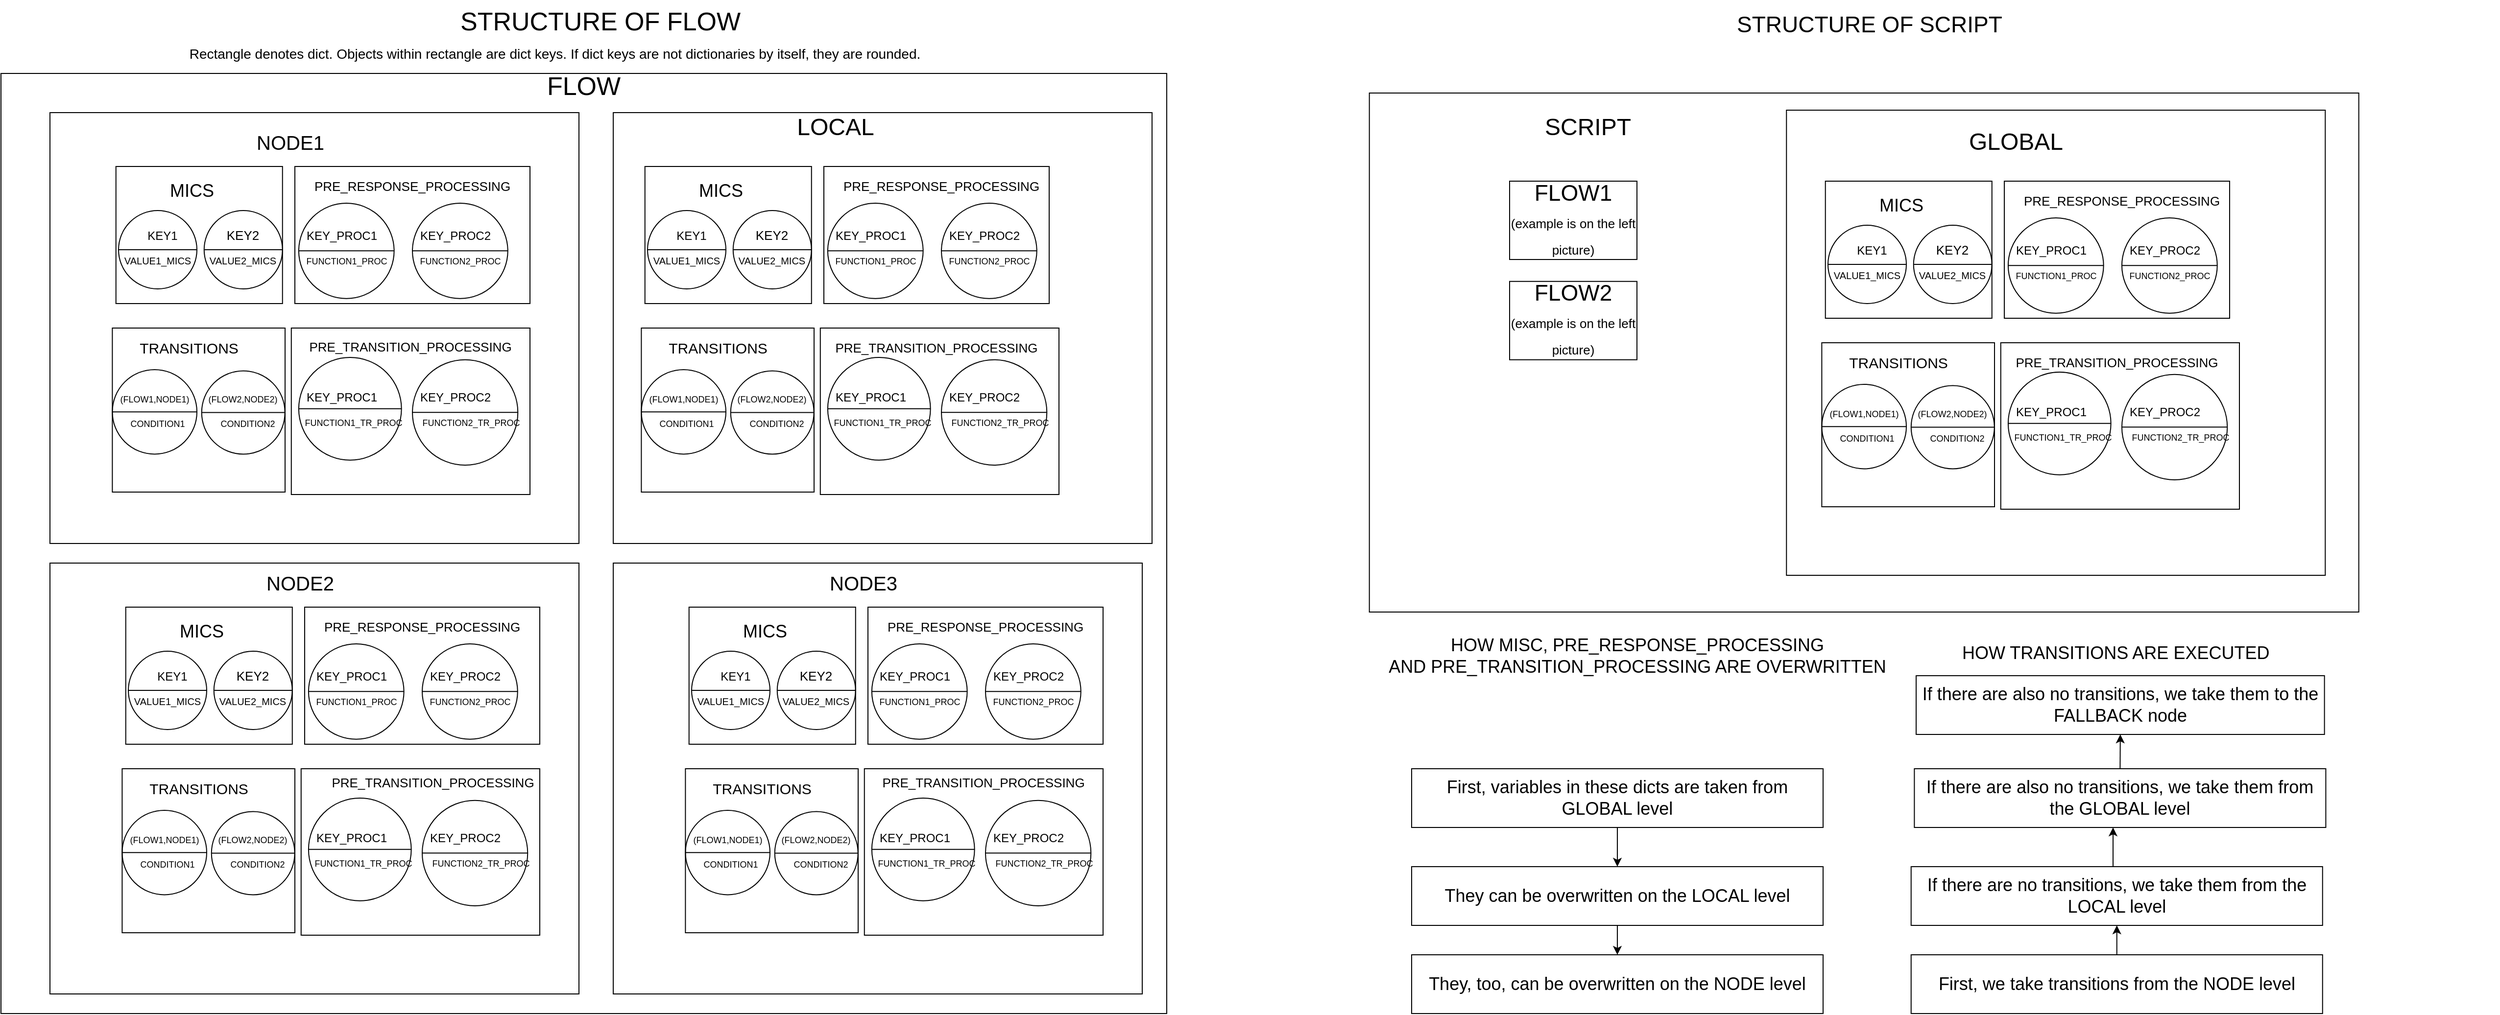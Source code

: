 <mxfile version="20.0.1" type="google"><diagram id="ZozP5M7au8oOhmPym215" name="Page-1"><mxGraphModel grid="1" page="1" gridSize="10" guides="1" tooltips="1" connect="1" arrows="1" fold="1" pageScale="1" pageWidth="850" pageHeight="1100" math="0" shadow="0"><root><mxCell id="0"/><mxCell id="1" parent="0"/><mxCell id="uq6J82kQhkx34AfBlAG0-4" value="&lt;font style=&quot;font-size: 26px;&quot;&gt;FLOW&lt;/font&gt;" style="text;html=1;strokeColor=none;fillColor=none;align=center;verticalAlign=middle;whiteSpace=wrap;rounded=0;fontSize=23;" vertex="1" parent="1"><mxGeometry x="520" y="45" width="390" height="135" as="geometry"/></mxCell><mxCell id="uq6J82kQhkx34AfBlAG0-7" value="" style="rounded=0;whiteSpace=wrap;html=1;fontSize=23;fillColor=none;" vertex="1" parent="1"><mxGeometry x="773.69" y="360" width="176.31" height="167.5" as="geometry"/></mxCell><mxCell id="uq6J82kQhkx34AfBlAG0-10" value="Rectangle denotes dict. Objects within rectangle are dict keys. If dict keys are not dictionaries by itself, they are rounded. " style="text;html=1;align=center;verticalAlign=middle;resizable=0;points=[];autosize=1;strokeColor=none;fillColor=none;fontSize=14;" vertex="1" parent="1"><mxGeometry x="245" y="70" width="880" height="20" as="geometry"/></mxCell><mxCell id="uq6J82kQhkx34AfBlAG0-12" value="" style="rounded=0;whiteSpace=wrap;html=1;fontSize=14;fillColor=none;" vertex="1" parent="1"><mxGeometry x="777.37" y="195" width="170" height="140" as="geometry"/></mxCell><mxCell id="uq6J82kQhkx34AfBlAG0-15" value="&lt;font style=&quot;font-size: 24px;&quot;&gt;LOCAL&lt;/font&gt;" style="text;html=1;strokeColor=none;fillColor=none;align=center;verticalAlign=middle;whiteSpace=wrap;rounded=0;fontSize=14;" vertex="1" parent="1"><mxGeometry x="942.37" y="140" width="60" height="30" as="geometry"/></mxCell><mxCell id="EP7vK7KOT52HcqU-tlqf-4" value="&lt;font style=&quot;font-size: 18px;&quot;&gt;MICS&lt;/font&gt;" style="text;html=1;strokeColor=none;fillColor=none;align=center;verticalAlign=middle;whiteSpace=wrap;rounded=0;fontSize=24;" vertex="1" parent="1"><mxGeometry x="840" y="210" width="30" height="15" as="geometry"/></mxCell><mxCell id="EP7vK7KOT52HcqU-tlqf-13" value="" style="ellipse;whiteSpace=wrap;html=1;aspect=fixed;fontSize=13;fillColor=none;" vertex="1" parent="1"><mxGeometry x="867.37" y="240" width="80" height="80" as="geometry"/></mxCell><mxCell id="EP7vK7KOT52HcqU-tlqf-14" value="" style="ellipse;whiteSpace=wrap;html=1;aspect=fixed;fontSize=13;fillColor=none;" vertex="1" parent="1"><mxGeometry x="780" y="240" width="80" height="80" as="geometry"/></mxCell><mxCell id="EP7vK7KOT52HcqU-tlqf-15" value="" style="endArrow=none;html=1;rounded=0;fontSize=13;entryX=0;entryY=0.5;entryDx=0;entryDy=0;exitX=1;exitY=0.5;exitDx=0;exitDy=0;" edge="1" parent="1" source="EP7vK7KOT52HcqU-tlqf-14" target="EP7vK7KOT52HcqU-tlqf-14"><mxGeometry width="50" height="50" relative="1" as="geometry"><mxPoint x="560" y="410" as="sourcePoint"/><mxPoint x="610" y="360" as="targetPoint"/></mxGeometry></mxCell><mxCell id="EP7vK7KOT52HcqU-tlqf-16" value="" style="endArrow=none;html=1;rounded=0;fontSize=13;entryX=0;entryY=0.5;entryDx=0;entryDy=0;exitX=1;exitY=0.5;exitDx=0;exitDy=0;" edge="1" parent="1" source="EP7vK7KOT52HcqU-tlqf-13" target="EP7vK7KOT52HcqU-tlqf-13"><mxGeometry width="50" height="50" relative="1" as="geometry"><mxPoint x="560" y="410" as="sourcePoint"/><mxPoint x="610" y="360" as="targetPoint"/></mxGeometry></mxCell><mxCell id="EP7vK7KOT52HcqU-tlqf-17" value="&lt;font style=&quot;font-size: 12px;&quot;&gt;KEY1&lt;/font&gt;" style="text;html=1;strokeColor=none;fillColor=none;align=center;verticalAlign=middle;whiteSpace=wrap;rounded=0;fontSize=13;" vertex="1" parent="1"><mxGeometry x="800" y="255" width="50" height="20" as="geometry"/></mxCell><mxCell id="EP7vK7KOT52HcqU-tlqf-18" value="KEY2" style="text;html=1;strokeColor=none;fillColor=none;align=center;verticalAlign=middle;whiteSpace=wrap;rounded=0;fontSize=13;" vertex="1" parent="1"><mxGeometry x="882.37" y="255" width="50" height="20" as="geometry"/></mxCell><mxCell id="EP7vK7KOT52HcqU-tlqf-22" value="&lt;font style=&quot;font-size: 10px;&quot;&gt;VALUE1_MICS&lt;/font&gt;" style="text;html=1;strokeColor=none;fillColor=none;align=center;verticalAlign=middle;whiteSpace=wrap;rounded=0;fontSize=13;" vertex="1" parent="1"><mxGeometry x="790" y="280" width="60" height="20" as="geometry"/></mxCell><mxCell id="EP7vK7KOT52HcqU-tlqf-23" value="&lt;font style=&quot;font-size: 10px;&quot;&gt;VALUE2_MICS&lt;/font&gt;" style="text;html=1;strokeColor=none;fillColor=none;align=center;verticalAlign=middle;whiteSpace=wrap;rounded=0;fontSize=13;" vertex="1" parent="1"><mxGeometry x="877.37" y="280" width="60" height="20" as="geometry"/></mxCell><mxCell id="EP7vK7KOT52HcqU-tlqf-27" value="" style="rounded=0;whiteSpace=wrap;html=1;fontSize=14;fillColor=none;" vertex="1" parent="1"><mxGeometry x="960" y="195" width="230" height="140" as="geometry"/></mxCell><mxCell id="EP7vK7KOT52HcqU-tlqf-30" value="" style="ellipse;whiteSpace=wrap;html=1;aspect=fixed;fontSize=13;fillColor=none;" vertex="1" parent="1"><mxGeometry x="963.95" y="232.5" width="97.37" height="97.37" as="geometry"/></mxCell><mxCell id="EP7vK7KOT52HcqU-tlqf-31" value="" style="endArrow=none;html=1;rounded=0;fontSize=13;entryX=0;entryY=0.5;entryDx=0;entryDy=0;exitX=1;exitY=0.5;exitDx=0;exitDy=0;" edge="1" parent="1" source="EP7vK7KOT52HcqU-tlqf-30" target="EP7vK7KOT52HcqU-tlqf-30"><mxGeometry width="50" height="50" relative="1" as="geometry"><mxPoint x="742.63" y="410" as="sourcePoint"/><mxPoint x="792.63" y="360" as="targetPoint"/></mxGeometry></mxCell><mxCell id="EP7vK7KOT52HcqU-tlqf-33" value="&lt;font style=&quot;font-size: 12px;&quot;&gt;KEY_PROC1&lt;/font&gt;" style="text;html=1;strokeColor=none;fillColor=none;align=center;verticalAlign=middle;whiteSpace=wrap;rounded=0;fontSize=13;" vertex="1" parent="1"><mxGeometry x="982.63" y="255" width="50" height="20" as="geometry"/></mxCell><mxCell id="EP7vK7KOT52HcqU-tlqf-35" value="&lt;font style=&quot;font-size: 9px;&quot;&gt;FUNCTION1_PROC&lt;/font&gt;" style="text;html=1;strokeColor=none;fillColor=none;align=center;verticalAlign=middle;whiteSpace=wrap;rounded=0;fontSize=13;" vertex="1" parent="1"><mxGeometry x="982.63" y="275" width="60" height="30" as="geometry"/></mxCell><mxCell id="EP7vK7KOT52HcqU-tlqf-37" value="PRE_RESPONSE_PROCESSING" style="text;html=1;strokeColor=none;fillColor=none;align=center;verticalAlign=middle;whiteSpace=wrap;rounded=0;fontSize=13;" vertex="1" parent="1"><mxGeometry x="1050" y="205" width="60" height="20" as="geometry"/></mxCell><mxCell id="EP7vK7KOT52HcqU-tlqf-41" value="" style="ellipse;whiteSpace=wrap;html=1;aspect=fixed;fontSize=13;fillColor=none;" vertex="1" parent="1"><mxGeometry x="1080" y="232.5" width="97.37" height="97.37" as="geometry"/></mxCell><mxCell id="EP7vK7KOT52HcqU-tlqf-42" value="" style="endArrow=none;html=1;rounded=0;fontSize=13;entryX=0;entryY=0.5;entryDx=0;entryDy=0;exitX=1;exitY=0.5;exitDx=0;exitDy=0;" edge="1" parent="1" source="EP7vK7KOT52HcqU-tlqf-41" target="EP7vK7KOT52HcqU-tlqf-41"><mxGeometry width="50" height="50" relative="1" as="geometry"><mxPoint x="858.68" y="410" as="sourcePoint"/><mxPoint x="908.68" y="360" as="targetPoint"/></mxGeometry></mxCell><mxCell id="EP7vK7KOT52HcqU-tlqf-43" value="&lt;font style=&quot;font-size: 12px;&quot;&gt;KEY_PROC2&lt;/font&gt;" style="text;html=1;strokeColor=none;fillColor=none;align=center;verticalAlign=middle;whiteSpace=wrap;rounded=0;fontSize=13;" vertex="1" parent="1"><mxGeometry x="1098.68" y="255" width="50" height="20" as="geometry"/></mxCell><mxCell id="EP7vK7KOT52HcqU-tlqf-45" value="&lt;font style=&quot;font-size: 9px;&quot;&gt;FUNCTION2_PROC&lt;/font&gt;" style="text;html=1;strokeColor=none;fillColor=none;align=center;verticalAlign=middle;whiteSpace=wrap;rounded=0;fontSize=13;" vertex="1" parent="1"><mxGeometry x="1098.68" y="275" width="60" height="30" as="geometry"/></mxCell><mxCell id="EP7vK7KOT52HcqU-tlqf-67" value="" style="ellipse;whiteSpace=wrap;html=1;aspect=fixed;fontSize=13;fillColor=none;" vertex="1" parent="1"><mxGeometry x="963.95" y="390" width="104.87" height="104.87" as="geometry"/></mxCell><mxCell id="EP7vK7KOT52HcqU-tlqf-68" value="" style="endArrow=none;html=1;rounded=0;fontSize=13;entryX=0;entryY=0.5;entryDx=0;entryDy=0;exitX=1;exitY=0.5;exitDx=0;exitDy=0;" edge="1" parent="1" source="EP7vK7KOT52HcqU-tlqf-67" target="EP7vK7KOT52HcqU-tlqf-67"><mxGeometry width="50" height="50" relative="1" as="geometry"><mxPoint x="742.63" y="575" as="sourcePoint"/><mxPoint x="792.63" y="525" as="targetPoint"/></mxGeometry></mxCell><mxCell id="EP7vK7KOT52HcqU-tlqf-69" value="&lt;font style=&quot;font-size: 12px;&quot;&gt;KEY_PROC1&lt;/font&gt;" style="text;html=1;strokeColor=none;fillColor=none;align=center;verticalAlign=middle;whiteSpace=wrap;rounded=0;fontSize=13;" vertex="1" parent="1"><mxGeometry x="982.63" y="420" width="50" height="20" as="geometry"/></mxCell><mxCell id="EP7vK7KOT52HcqU-tlqf-70" value="&lt;font style=&quot;font-size: 9px;&quot;&gt;FUNCTION1_TR_PROC&lt;/font&gt;" style="text;html=1;strokeColor=none;fillColor=none;align=center;verticalAlign=middle;whiteSpace=wrap;rounded=0;fontSize=13;" vertex="1" parent="1"><mxGeometry x="990" y="440" width="60" height="30" as="geometry"/></mxCell><mxCell id="EP7vK7KOT52HcqU-tlqf-71" value="PRE_TRANSITION_PROCESSING" style="text;html=1;strokeColor=none;fillColor=none;align=center;verticalAlign=middle;whiteSpace=wrap;rounded=0;fontSize=13;" vertex="1" parent="1"><mxGeometry x="885" y="370" width="380" height="20" as="geometry"/></mxCell><mxCell id="EP7vK7KOT52HcqU-tlqf-72" value="" style="ellipse;whiteSpace=wrap;html=1;aspect=fixed;fontSize=13;fillColor=none;" vertex="1" parent="1"><mxGeometry x="1080" y="392.37" width="107.63" height="107.63" as="geometry"/></mxCell><mxCell id="EP7vK7KOT52HcqU-tlqf-73" value="" style="endArrow=none;html=1;rounded=0;fontSize=13;entryX=0;entryY=0.5;entryDx=0;entryDy=0;exitX=1;exitY=0.5;exitDx=0;exitDy=0;" edge="1" parent="1" source="EP7vK7KOT52HcqU-tlqf-72" target="EP7vK7KOT52HcqU-tlqf-72"><mxGeometry width="50" height="50" relative="1" as="geometry"><mxPoint x="858.68" y="575" as="sourcePoint"/><mxPoint x="908.68" y="525" as="targetPoint"/></mxGeometry></mxCell><mxCell id="EP7vK7KOT52HcqU-tlqf-74" value="&lt;font style=&quot;font-size: 12px;&quot;&gt;KEY_PROC2&lt;/font&gt;" style="text;html=1;strokeColor=none;fillColor=none;align=center;verticalAlign=middle;whiteSpace=wrap;rounded=0;fontSize=13;" vertex="1" parent="1"><mxGeometry x="1098.68" y="420" width="50" height="20" as="geometry"/></mxCell><mxCell id="EP7vK7KOT52HcqU-tlqf-75" value="&lt;div&gt;&lt;font style=&quot;font-size: 9px;&quot;&gt;FUNCTION2_TR_PROC&lt;/font&gt;&lt;/div&gt;" style="text;html=1;strokeColor=none;fillColor=none;align=center;verticalAlign=middle;whiteSpace=wrap;rounded=0;fontSize=13;" vertex="1" parent="1"><mxGeometry x="1110" y="440" width="60" height="30" as="geometry"/></mxCell><mxCell id="EP7vK7KOT52HcqU-tlqf-84" value="TRANSITIONS" style="text;html=1;strokeColor=none;fillColor=none;align=center;verticalAlign=middle;whiteSpace=wrap;rounded=0;fontSize=15;" vertex="1" parent="1"><mxGeometry x="822.37" y="366.19" width="60" height="27.63" as="geometry"/></mxCell><mxCell id="EP7vK7KOT52HcqU-tlqf-89" value="" style="rounded=0;whiteSpace=wrap;html=1;fontSize=15;fillColor=none;" vertex="1" parent="1"><mxGeometry x="956.38" y="360" width="243.62" height="170" as="geometry"/></mxCell><mxCell id="EP7vK7KOT52HcqU-tlqf-94" value="" style="ellipse;whiteSpace=wrap;html=1;aspect=fixed;fontSize=15;fillColor=none;" vertex="1" parent="1"><mxGeometry x="773.69" y="402.44" width="86.31" height="86.31" as="geometry"/></mxCell><mxCell id="EP7vK7KOT52HcqU-tlqf-95" value="" style="ellipse;whiteSpace=wrap;html=1;aspect=fixed;fontSize=15;fillColor=none;" vertex="1" parent="1"><mxGeometry x="864.87" y="403.75" width="85" height="85" as="geometry"/></mxCell><mxCell id="EP7vK7KOT52HcqU-tlqf-96" value="" style="endArrow=none;html=1;rounded=0;fontSize=15;entryX=0;entryY=0.5;entryDx=0;entryDy=0;exitX=1;exitY=0.5;exitDx=0;exitDy=0;" edge="1" parent="1" source="EP7vK7KOT52HcqU-tlqf-94" target="EP7vK7KOT52HcqU-tlqf-94"><mxGeometry width="50" height="50" relative="1" as="geometry"><mxPoint x="700" y="500" as="sourcePoint"/><mxPoint x="750" y="450" as="targetPoint"/></mxGeometry></mxCell><mxCell id="EP7vK7KOT52HcqU-tlqf-97" value="" style="endArrow=none;html=1;rounded=0;fontSize=15;entryX=0;entryY=0.5;entryDx=0;entryDy=0;exitX=1;exitY=0.5;exitDx=0;exitDy=0;" edge="1" parent="1" source="EP7vK7KOT52HcqU-tlqf-95" target="EP7vK7KOT52HcqU-tlqf-95"><mxGeometry width="50" height="50" relative="1" as="geometry"><mxPoint x="700" y="500" as="sourcePoint"/><mxPoint x="750" y="450" as="targetPoint"/></mxGeometry></mxCell><mxCell id="EP7vK7KOT52HcqU-tlqf-98" value="&lt;font style=&quot;font-size: 9px;&quot;&gt;(FLOW1,NODE1)&lt;/font&gt;" style="text;html=1;strokeColor=none;fillColor=none;align=center;verticalAlign=middle;whiteSpace=wrap;rounded=0;fontSize=15;" vertex="1" parent="1"><mxGeometry x="786.85" y="415" width="60" height="30" as="geometry"/></mxCell><mxCell id="EP7vK7KOT52HcqU-tlqf-99" value="&lt;font style=&quot;font-size: 9px;&quot;&gt;(FLOW2,NODE2)&lt;/font&gt;" style="text;html=1;strokeColor=none;fillColor=none;align=center;verticalAlign=middle;whiteSpace=wrap;rounded=0;fontSize=15;" vertex="1" parent="1"><mxGeometry x="877.37" y="415" width="60" height="30" as="geometry"/></mxCell><mxCell id="EP7vK7KOT52HcqU-tlqf-100" value="CONDITION1" style="text;html=1;strokeColor=none;fillColor=none;align=center;verticalAlign=middle;whiteSpace=wrap;rounded=0;fontSize=9;" vertex="1" parent="1"><mxGeometry x="790" y="445" width="60" height="25" as="geometry"/></mxCell><mxCell id="EP7vK7KOT52HcqU-tlqf-101" value="CONDITION2" style="text;html=1;strokeColor=none;fillColor=none;align=center;verticalAlign=middle;whiteSpace=wrap;rounded=0;fontSize=9;" vertex="1" parent="1"><mxGeometry x="882.37" y="445" width="60" height="25" as="geometry"/></mxCell><mxCell id="EP7vK7KOT52HcqU-tlqf-103" value="" style="rounded=0;whiteSpace=wrap;html=1;fontSize=9;fillColor=none;" vertex="1" parent="1"><mxGeometry x="745" y="140" width="550" height="440" as="geometry"/></mxCell><mxCell id="AZxkv2wSo8y8Im1Z0squ-24" value="" style="rounded=0;whiteSpace=wrap;html=1;fontSize=23;fillColor=none;" vertex="1" parent="1"><mxGeometry x="233.69" y="360" width="176.31" height="167.5" as="geometry"/></mxCell><mxCell id="AZxkv2wSo8y8Im1Z0squ-25" value="" style="rounded=0;whiteSpace=wrap;html=1;fontSize=14;fillColor=none;" vertex="1" parent="1"><mxGeometry x="237.37" y="195" width="170" height="140" as="geometry"/></mxCell><mxCell id="AZxkv2wSo8y8Im1Z0squ-26" value="&lt;font style=&quot;font-size: 18px;&quot;&gt;MICS&lt;/font&gt;" style="text;html=1;strokeColor=none;fillColor=none;align=center;verticalAlign=middle;whiteSpace=wrap;rounded=0;fontSize=24;" vertex="1" parent="1"><mxGeometry x="300" y="210" width="30" height="15" as="geometry"/></mxCell><mxCell id="AZxkv2wSo8y8Im1Z0squ-27" value="" style="ellipse;whiteSpace=wrap;html=1;aspect=fixed;fontSize=13;fillColor=none;" vertex="1" parent="1"><mxGeometry x="327.37" y="240" width="80" height="80" as="geometry"/></mxCell><mxCell id="AZxkv2wSo8y8Im1Z0squ-28" value="" style="ellipse;whiteSpace=wrap;html=1;aspect=fixed;fontSize=13;fillColor=none;" vertex="1" parent="1"><mxGeometry x="240" y="240" width="80" height="80" as="geometry"/></mxCell><mxCell id="AZxkv2wSo8y8Im1Z0squ-29" value="" style="endArrow=none;html=1;rounded=0;fontSize=13;entryX=0;entryY=0.5;entryDx=0;entryDy=0;exitX=1;exitY=0.5;exitDx=0;exitDy=0;" edge="1" parent="1" source="AZxkv2wSo8y8Im1Z0squ-28" target="AZxkv2wSo8y8Im1Z0squ-28"><mxGeometry width="50" height="50" relative="1" as="geometry"><mxPoint x="20" y="410" as="sourcePoint"/><mxPoint x="70" y="360" as="targetPoint"/></mxGeometry></mxCell><mxCell id="AZxkv2wSo8y8Im1Z0squ-30" value="" style="endArrow=none;html=1;rounded=0;fontSize=13;entryX=0;entryY=0.5;entryDx=0;entryDy=0;exitX=1;exitY=0.5;exitDx=0;exitDy=0;" edge="1" parent="1" source="AZxkv2wSo8y8Im1Z0squ-27" target="AZxkv2wSo8y8Im1Z0squ-27"><mxGeometry width="50" height="50" relative="1" as="geometry"><mxPoint x="20" y="410" as="sourcePoint"/><mxPoint x="70" y="360" as="targetPoint"/></mxGeometry></mxCell><mxCell id="AZxkv2wSo8y8Im1Z0squ-31" value="&lt;font style=&quot;font-size: 12px;&quot;&gt;KEY1&lt;/font&gt;" style="text;html=1;strokeColor=none;fillColor=none;align=center;verticalAlign=middle;whiteSpace=wrap;rounded=0;fontSize=13;" vertex="1" parent="1"><mxGeometry x="260" y="255" width="50" height="20" as="geometry"/></mxCell><mxCell id="AZxkv2wSo8y8Im1Z0squ-32" value="KEY2" style="text;html=1;strokeColor=none;fillColor=none;align=center;verticalAlign=middle;whiteSpace=wrap;rounded=0;fontSize=13;" vertex="1" parent="1"><mxGeometry x="342.37" y="255" width="50" height="20" as="geometry"/></mxCell><mxCell id="AZxkv2wSo8y8Im1Z0squ-33" value="&lt;font style=&quot;font-size: 10px;&quot;&gt;VALUE1_MICS&lt;/font&gt;" style="text;html=1;strokeColor=none;fillColor=none;align=center;verticalAlign=middle;whiteSpace=wrap;rounded=0;fontSize=13;" vertex="1" parent="1"><mxGeometry x="250" y="280" width="60" height="20" as="geometry"/></mxCell><mxCell id="AZxkv2wSo8y8Im1Z0squ-34" value="&lt;font style=&quot;font-size: 10px;&quot;&gt;VALUE2_MICS&lt;/font&gt;" style="text;html=1;strokeColor=none;fillColor=none;align=center;verticalAlign=middle;whiteSpace=wrap;rounded=0;fontSize=13;" vertex="1" parent="1"><mxGeometry x="337.37" y="280" width="60" height="20" as="geometry"/></mxCell><mxCell id="AZxkv2wSo8y8Im1Z0squ-35" value="" style="rounded=0;whiteSpace=wrap;html=1;fontSize=14;fillColor=none;" vertex="1" parent="1"><mxGeometry x="420" y="195" width="240" height="140" as="geometry"/></mxCell><mxCell id="AZxkv2wSo8y8Im1Z0squ-36" value="" style="ellipse;whiteSpace=wrap;html=1;aspect=fixed;fontSize=13;fillColor=none;" vertex="1" parent="1"><mxGeometry x="423.95" y="232.5" width="97.37" height="97.37" as="geometry"/></mxCell><mxCell id="AZxkv2wSo8y8Im1Z0squ-37" value="" style="endArrow=none;html=1;rounded=0;fontSize=13;entryX=0;entryY=0.5;entryDx=0;entryDy=0;exitX=1;exitY=0.5;exitDx=0;exitDy=0;" edge="1" parent="1" source="AZxkv2wSo8y8Im1Z0squ-36" target="AZxkv2wSo8y8Im1Z0squ-36"><mxGeometry width="50" height="50" relative="1" as="geometry"><mxPoint x="202.63" y="410" as="sourcePoint"/><mxPoint x="252.63" y="360" as="targetPoint"/></mxGeometry></mxCell><mxCell id="AZxkv2wSo8y8Im1Z0squ-38" value="&lt;font style=&quot;font-size: 12px;&quot;&gt;KEY_PROC1&lt;/font&gt;" style="text;html=1;strokeColor=none;fillColor=none;align=center;verticalAlign=middle;whiteSpace=wrap;rounded=0;fontSize=13;" vertex="1" parent="1"><mxGeometry x="442.63" y="255" width="50" height="20" as="geometry"/></mxCell><mxCell id="AZxkv2wSo8y8Im1Z0squ-39" value="&lt;font style=&quot;font-size: 9px;&quot;&gt;FUNCTION1_PROC&lt;/font&gt;" style="text;html=1;strokeColor=none;fillColor=none;align=center;verticalAlign=middle;whiteSpace=wrap;rounded=0;fontSize=13;" vertex="1" parent="1"><mxGeometry x="442.63" y="275" width="60" height="30" as="geometry"/></mxCell><mxCell id="AZxkv2wSo8y8Im1Z0squ-40" value="PRE_RESPONSE_PROCESSING" style="text;html=1;strokeColor=none;fillColor=none;align=center;verticalAlign=middle;whiteSpace=wrap;rounded=0;fontSize=13;" vertex="1" parent="1"><mxGeometry x="510" y="205" width="60" height="20" as="geometry"/></mxCell><mxCell id="AZxkv2wSo8y8Im1Z0squ-41" value="" style="ellipse;whiteSpace=wrap;html=1;aspect=fixed;fontSize=13;fillColor=none;" vertex="1" parent="1"><mxGeometry x="540" y="232.5" width="97.37" height="97.37" as="geometry"/></mxCell><mxCell id="AZxkv2wSo8y8Im1Z0squ-42" value="" style="endArrow=none;html=1;rounded=0;fontSize=13;entryX=0;entryY=0.5;entryDx=0;entryDy=0;exitX=1;exitY=0.5;exitDx=0;exitDy=0;" edge="1" parent="1" source="AZxkv2wSo8y8Im1Z0squ-41" target="AZxkv2wSo8y8Im1Z0squ-41"><mxGeometry width="50" height="50" relative="1" as="geometry"><mxPoint x="318.68" y="410" as="sourcePoint"/><mxPoint x="368.68" y="360" as="targetPoint"/></mxGeometry></mxCell><mxCell id="AZxkv2wSo8y8Im1Z0squ-43" value="&lt;font style=&quot;font-size: 12px;&quot;&gt;KEY_PROC2&lt;/font&gt;" style="text;html=1;strokeColor=none;fillColor=none;align=center;verticalAlign=middle;whiteSpace=wrap;rounded=0;fontSize=13;" vertex="1" parent="1"><mxGeometry x="558.68" y="255" width="50" height="20" as="geometry"/></mxCell><mxCell id="AZxkv2wSo8y8Im1Z0squ-44" value="&lt;font style=&quot;font-size: 9px;&quot;&gt;FUNCTION2_PROC&lt;/font&gt;" style="text;html=1;strokeColor=none;fillColor=none;align=center;verticalAlign=middle;whiteSpace=wrap;rounded=0;fontSize=13;" vertex="1" parent="1"><mxGeometry x="558.68" y="275" width="60" height="30" as="geometry"/></mxCell><mxCell id="AZxkv2wSo8y8Im1Z0squ-45" value="" style="ellipse;whiteSpace=wrap;html=1;aspect=fixed;fontSize=13;fillColor=none;" vertex="1" parent="1"><mxGeometry x="423.95" y="390" width="104.87" height="104.87" as="geometry"/></mxCell><mxCell id="AZxkv2wSo8y8Im1Z0squ-46" value="" style="endArrow=none;html=1;rounded=0;fontSize=13;entryX=0;entryY=0.5;entryDx=0;entryDy=0;exitX=1;exitY=0.5;exitDx=0;exitDy=0;" edge="1" parent="1" source="AZxkv2wSo8y8Im1Z0squ-45" target="AZxkv2wSo8y8Im1Z0squ-45"><mxGeometry width="50" height="50" relative="1" as="geometry"><mxPoint x="202.63" y="575" as="sourcePoint"/><mxPoint x="252.63" y="525" as="targetPoint"/></mxGeometry></mxCell><mxCell id="AZxkv2wSo8y8Im1Z0squ-47" value="&lt;font style=&quot;font-size: 12px;&quot;&gt;KEY_PROC1&lt;/font&gt;" style="text;html=1;strokeColor=none;fillColor=none;align=center;verticalAlign=middle;whiteSpace=wrap;rounded=0;fontSize=13;" vertex="1" parent="1"><mxGeometry x="442.63" y="420" width="50" height="20" as="geometry"/></mxCell><mxCell id="AZxkv2wSo8y8Im1Z0squ-48" value="&lt;font style=&quot;font-size: 9px;&quot;&gt;FUNCTION1_TR_PROC&lt;/font&gt;" style="text;html=1;strokeColor=none;fillColor=none;align=center;verticalAlign=middle;whiteSpace=wrap;rounded=0;fontSize=13;" vertex="1" parent="1"><mxGeometry x="450" y="440" width="60" height="30" as="geometry"/></mxCell><mxCell id="AZxkv2wSo8y8Im1Z0squ-49" value="" style="ellipse;whiteSpace=wrap;html=1;aspect=fixed;fontSize=13;fillColor=none;" vertex="1" parent="1"><mxGeometry x="540" y="392.37" width="107.63" height="107.63" as="geometry"/></mxCell><mxCell id="AZxkv2wSo8y8Im1Z0squ-50" value="" style="endArrow=none;html=1;rounded=0;fontSize=13;entryX=0;entryY=0.5;entryDx=0;entryDy=0;exitX=1;exitY=0.5;exitDx=0;exitDy=0;" edge="1" parent="1" source="AZxkv2wSo8y8Im1Z0squ-49" target="AZxkv2wSo8y8Im1Z0squ-49"><mxGeometry width="50" height="50" relative="1" as="geometry"><mxPoint x="318.68" y="575" as="sourcePoint"/><mxPoint x="368.68" y="525" as="targetPoint"/></mxGeometry></mxCell><mxCell id="AZxkv2wSo8y8Im1Z0squ-51" value="&lt;font style=&quot;font-size: 12px;&quot;&gt;KEY_PROC2&lt;/font&gt;" style="text;html=1;strokeColor=none;fillColor=none;align=center;verticalAlign=middle;whiteSpace=wrap;rounded=0;fontSize=13;" vertex="1" parent="1"><mxGeometry x="558.68" y="420" width="50" height="20" as="geometry"/></mxCell><mxCell id="AZxkv2wSo8y8Im1Z0squ-52" value="&lt;div&gt;&lt;font style=&quot;font-size: 9px;&quot;&gt;FUNCTION2_TR_PROC&lt;/font&gt;&lt;/div&gt;" style="text;html=1;strokeColor=none;fillColor=none;align=center;verticalAlign=middle;whiteSpace=wrap;rounded=0;fontSize=13;" vertex="1" parent="1"><mxGeometry x="570" y="440" width="60" height="30" as="geometry"/></mxCell><mxCell id="AZxkv2wSo8y8Im1Z0squ-53" value="TRANSITIONS" style="text;html=1;strokeColor=none;fillColor=none;align=center;verticalAlign=middle;whiteSpace=wrap;rounded=0;fontSize=15;" vertex="1" parent="1"><mxGeometry x="282.37" y="366.19" width="60" height="27.63" as="geometry"/></mxCell><mxCell id="AZxkv2wSo8y8Im1Z0squ-54" value="" style="rounded=0;whiteSpace=wrap;html=1;fontSize=15;fillColor=none;" vertex="1" parent="1"><mxGeometry x="416.38" y="360" width="243.62" height="170" as="geometry"/></mxCell><mxCell id="AZxkv2wSo8y8Im1Z0squ-55" value="" style="ellipse;whiteSpace=wrap;html=1;aspect=fixed;fontSize=15;fillColor=none;" vertex="1" parent="1"><mxGeometry x="233.69" y="402.44" width="86.31" height="86.31" as="geometry"/></mxCell><mxCell id="AZxkv2wSo8y8Im1Z0squ-56" value="" style="ellipse;whiteSpace=wrap;html=1;aspect=fixed;fontSize=15;fillColor=none;" vertex="1" parent="1"><mxGeometry x="324.87" y="403.75" width="85" height="85" as="geometry"/></mxCell><mxCell id="AZxkv2wSo8y8Im1Z0squ-57" value="" style="endArrow=none;html=1;rounded=0;fontSize=15;entryX=0;entryY=0.5;entryDx=0;entryDy=0;exitX=1;exitY=0.5;exitDx=0;exitDy=0;" edge="1" parent="1" source="AZxkv2wSo8y8Im1Z0squ-55" target="AZxkv2wSo8y8Im1Z0squ-55"><mxGeometry width="50" height="50" relative="1" as="geometry"><mxPoint x="160" y="500" as="sourcePoint"/><mxPoint x="210" y="450" as="targetPoint"/></mxGeometry></mxCell><mxCell id="AZxkv2wSo8y8Im1Z0squ-58" value="" style="endArrow=none;html=1;rounded=0;fontSize=15;entryX=0;entryY=0.5;entryDx=0;entryDy=0;exitX=1;exitY=0.5;exitDx=0;exitDy=0;" edge="1" parent="1" source="AZxkv2wSo8y8Im1Z0squ-56" target="AZxkv2wSo8y8Im1Z0squ-56"><mxGeometry width="50" height="50" relative="1" as="geometry"><mxPoint x="160" y="500" as="sourcePoint"/><mxPoint x="210" y="450" as="targetPoint"/></mxGeometry></mxCell><mxCell id="AZxkv2wSo8y8Im1Z0squ-59" value="&lt;font style=&quot;font-size: 9px;&quot;&gt;(FLOW1,NODE1)&lt;/font&gt;" style="text;html=1;strokeColor=none;fillColor=none;align=center;verticalAlign=middle;whiteSpace=wrap;rounded=0;fontSize=15;" vertex="1" parent="1"><mxGeometry x="246.85" y="415" width="60" height="30" as="geometry"/></mxCell><mxCell id="AZxkv2wSo8y8Im1Z0squ-60" value="&lt;font style=&quot;font-size: 9px;&quot;&gt;(FLOW2,NODE2)&lt;/font&gt;" style="text;html=1;strokeColor=none;fillColor=none;align=center;verticalAlign=middle;whiteSpace=wrap;rounded=0;fontSize=15;" vertex="1" parent="1"><mxGeometry x="337.37" y="415" width="60" height="30" as="geometry"/></mxCell><mxCell id="AZxkv2wSo8y8Im1Z0squ-61" value="CONDITION1" style="text;html=1;strokeColor=none;fillColor=none;align=center;verticalAlign=middle;whiteSpace=wrap;rounded=0;fontSize=9;" vertex="1" parent="1"><mxGeometry x="250" y="445" width="60" height="25" as="geometry"/></mxCell><mxCell id="AZxkv2wSo8y8Im1Z0squ-62" value="CONDITION2" style="text;html=1;strokeColor=none;fillColor=none;align=center;verticalAlign=middle;whiteSpace=wrap;rounded=0;fontSize=9;" vertex="1" parent="1"><mxGeometry x="342.37" y="445" width="60" height="25" as="geometry"/></mxCell><mxCell id="AZxkv2wSo8y8Im1Z0squ-63" value="&lt;font style=&quot;font-size: 20px;&quot;&gt;NODE1&lt;/font&gt;" style="text;html=1;align=center;verticalAlign=middle;resizable=0;points=[];autosize=1;strokeColor=none;fillColor=none;" vertex="1" parent="1"><mxGeometry x="370" y="160" width="90" height="20" as="geometry"/></mxCell><mxCell id="AZxkv2wSo8y8Im1Z0squ-65" value="" style="rounded=0;whiteSpace=wrap;html=1;fontSize=20;fillColor=none;" vertex="1" parent="1"><mxGeometry x="170" y="140" width="540" height="440" as="geometry"/></mxCell><mxCell id="AZxkv2wSo8y8Im1Z0squ-107" value="&lt;font style=&quot;font-size: 24px;&quot;&gt;SCRIPT&lt;/font&gt;" style="text;html=1;strokeColor=none;fillColor=none;align=center;verticalAlign=middle;whiteSpace=wrap;rounded=0;" vertex="1" parent="1"><mxGeometry x="1635" y="125" width="210" height="60" as="geometry"/></mxCell><mxCell id="AZxkv2wSo8y8Im1Z0squ-108" value="" style="rounded=0;whiteSpace=wrap;html=1;fontSize=9;fillColor=none;" vertex="1" parent="1"><mxGeometry x="1516.85" y="120" width="1010" height="530" as="geometry"/></mxCell><mxCell id="AZxkv2wSo8y8Im1Z0squ-109" value="" style="rounded=0;whiteSpace=wrap;html=1;fontSize=23;fillColor=none;" vertex="1" parent="1"><mxGeometry x="1978.69" y="375" width="176.31" height="167.5" as="geometry"/></mxCell><mxCell id="AZxkv2wSo8y8Im1Z0squ-110" value="" style="rounded=0;whiteSpace=wrap;html=1;fontSize=14;fillColor=none;" vertex="1" parent="1"><mxGeometry x="1982.37" y="210" width="170" height="140" as="geometry"/></mxCell><mxCell id="AZxkv2wSo8y8Im1Z0squ-111" value="&lt;font style=&quot;font-size: 24px;&quot;&gt;GLOBAL&lt;/font&gt;" style="text;html=1;strokeColor=none;fillColor=none;align=center;verticalAlign=middle;whiteSpace=wrap;rounded=0;fontSize=14;" vertex="1" parent="1"><mxGeometry x="2147.37" y="155" width="60" height="30" as="geometry"/></mxCell><mxCell id="AZxkv2wSo8y8Im1Z0squ-112" value="&lt;font style=&quot;font-size: 18px;&quot;&gt;MICS&lt;/font&gt;" style="text;html=1;strokeColor=none;fillColor=none;align=center;verticalAlign=middle;whiteSpace=wrap;rounded=0;fontSize=24;" vertex="1" parent="1"><mxGeometry x="2045" y="225" width="30" height="15" as="geometry"/></mxCell><mxCell id="AZxkv2wSo8y8Im1Z0squ-113" value="" style="ellipse;whiteSpace=wrap;html=1;aspect=fixed;fontSize=13;fillColor=none;" vertex="1" parent="1"><mxGeometry x="2072.37" y="255" width="80" height="80" as="geometry"/></mxCell><mxCell id="AZxkv2wSo8y8Im1Z0squ-114" value="" style="ellipse;whiteSpace=wrap;html=1;aspect=fixed;fontSize=13;fillColor=none;" vertex="1" parent="1"><mxGeometry x="1985" y="255" width="80" height="80" as="geometry"/></mxCell><mxCell id="AZxkv2wSo8y8Im1Z0squ-115" value="" style="endArrow=none;html=1;rounded=0;fontSize=13;entryX=0;entryY=0.5;entryDx=0;entryDy=0;exitX=1;exitY=0.5;exitDx=0;exitDy=0;" edge="1" parent="1" source="AZxkv2wSo8y8Im1Z0squ-114" target="AZxkv2wSo8y8Im1Z0squ-114"><mxGeometry width="50" height="50" relative="1" as="geometry"><mxPoint x="1765" y="425" as="sourcePoint"/><mxPoint x="1815" y="375" as="targetPoint"/></mxGeometry></mxCell><mxCell id="AZxkv2wSo8y8Im1Z0squ-116" value="" style="endArrow=none;html=1;rounded=0;fontSize=13;entryX=0;entryY=0.5;entryDx=0;entryDy=0;exitX=1;exitY=0.5;exitDx=0;exitDy=0;" edge="1" parent="1" source="AZxkv2wSo8y8Im1Z0squ-113" target="AZxkv2wSo8y8Im1Z0squ-113"><mxGeometry width="50" height="50" relative="1" as="geometry"><mxPoint x="1765" y="425" as="sourcePoint"/><mxPoint x="1815" y="375" as="targetPoint"/></mxGeometry></mxCell><mxCell id="AZxkv2wSo8y8Im1Z0squ-117" value="&lt;font style=&quot;font-size: 12px;&quot;&gt;KEY1&lt;/font&gt;" style="text;html=1;strokeColor=none;fillColor=none;align=center;verticalAlign=middle;whiteSpace=wrap;rounded=0;fontSize=13;" vertex="1" parent="1"><mxGeometry x="2005" y="270" width="50" height="20" as="geometry"/></mxCell><mxCell id="AZxkv2wSo8y8Im1Z0squ-118" value="KEY2" style="text;html=1;strokeColor=none;fillColor=none;align=center;verticalAlign=middle;whiteSpace=wrap;rounded=0;fontSize=13;" vertex="1" parent="1"><mxGeometry x="2087.37" y="270" width="50" height="20" as="geometry"/></mxCell><mxCell id="AZxkv2wSo8y8Im1Z0squ-119" value="&lt;font style=&quot;font-size: 10px;&quot;&gt;VALUE1_MICS&lt;/font&gt;" style="text;html=1;strokeColor=none;fillColor=none;align=center;verticalAlign=middle;whiteSpace=wrap;rounded=0;fontSize=13;" vertex="1" parent="1"><mxGeometry x="1995" y="295" width="60" height="20" as="geometry"/></mxCell><mxCell id="AZxkv2wSo8y8Im1Z0squ-120" value="&lt;font style=&quot;font-size: 10px;&quot;&gt;VALUE2_MICS&lt;/font&gt;" style="text;html=1;strokeColor=none;fillColor=none;align=center;verticalAlign=middle;whiteSpace=wrap;rounded=0;fontSize=13;" vertex="1" parent="1"><mxGeometry x="2082.37" y="295" width="60" height="20" as="geometry"/></mxCell><mxCell id="AZxkv2wSo8y8Im1Z0squ-121" value="" style="rounded=0;whiteSpace=wrap;html=1;fontSize=14;fillColor=none;" vertex="1" parent="1"><mxGeometry x="2165" y="210" width="230" height="140" as="geometry"/></mxCell><mxCell id="AZxkv2wSo8y8Im1Z0squ-122" value="" style="ellipse;whiteSpace=wrap;html=1;aspect=fixed;fontSize=13;fillColor=none;" vertex="1" parent="1"><mxGeometry x="2168.95" y="247.5" width="97.37" height="97.37" as="geometry"/></mxCell><mxCell id="AZxkv2wSo8y8Im1Z0squ-123" value="" style="endArrow=none;html=1;rounded=0;fontSize=13;entryX=0;entryY=0.5;entryDx=0;entryDy=0;exitX=1;exitY=0.5;exitDx=0;exitDy=0;" edge="1" parent="1" source="AZxkv2wSo8y8Im1Z0squ-122" target="AZxkv2wSo8y8Im1Z0squ-122"><mxGeometry width="50" height="50" relative="1" as="geometry"><mxPoint x="1947.63" y="425" as="sourcePoint"/><mxPoint x="1997.63" y="375" as="targetPoint"/></mxGeometry></mxCell><mxCell id="AZxkv2wSo8y8Im1Z0squ-124" value="&lt;font style=&quot;font-size: 12px;&quot;&gt;KEY_PROC1&lt;/font&gt;" style="text;html=1;strokeColor=none;fillColor=none;align=center;verticalAlign=middle;whiteSpace=wrap;rounded=0;fontSize=13;" vertex="1" parent="1"><mxGeometry x="2187.63" y="270" width="50" height="20" as="geometry"/></mxCell><mxCell id="AZxkv2wSo8y8Im1Z0squ-125" value="&lt;font style=&quot;font-size: 9px;&quot;&gt;FUNCTION1_PROC&lt;/font&gt;" style="text;html=1;strokeColor=none;fillColor=none;align=center;verticalAlign=middle;whiteSpace=wrap;rounded=0;fontSize=13;" vertex="1" parent="1"><mxGeometry x="2187.63" y="290" width="60" height="30" as="geometry"/></mxCell><mxCell id="AZxkv2wSo8y8Im1Z0squ-126" value="PRE_RESPONSE_PROCESSING" style="text;html=1;strokeColor=none;fillColor=none;align=center;verticalAlign=middle;whiteSpace=wrap;rounded=0;fontSize=13;" vertex="1" parent="1"><mxGeometry x="2255" y="220" width="60" height="20" as="geometry"/></mxCell><mxCell id="AZxkv2wSo8y8Im1Z0squ-127" value="" style="ellipse;whiteSpace=wrap;html=1;aspect=fixed;fontSize=13;fillColor=none;" vertex="1" parent="1"><mxGeometry x="2285" y="247.5" width="97.37" height="97.37" as="geometry"/></mxCell><mxCell id="AZxkv2wSo8y8Im1Z0squ-128" value="" style="endArrow=none;html=1;rounded=0;fontSize=13;entryX=0;entryY=0.5;entryDx=0;entryDy=0;exitX=1;exitY=0.5;exitDx=0;exitDy=0;" edge="1" parent="1" source="AZxkv2wSo8y8Im1Z0squ-127" target="AZxkv2wSo8y8Im1Z0squ-127"><mxGeometry width="50" height="50" relative="1" as="geometry"><mxPoint x="2063.68" y="425" as="sourcePoint"/><mxPoint x="2113.68" y="375" as="targetPoint"/></mxGeometry></mxCell><mxCell id="AZxkv2wSo8y8Im1Z0squ-129" value="&lt;font style=&quot;font-size: 12px;&quot;&gt;KEY_PROC2&lt;/font&gt;" style="text;html=1;strokeColor=none;fillColor=none;align=center;verticalAlign=middle;whiteSpace=wrap;rounded=0;fontSize=13;" vertex="1" parent="1"><mxGeometry x="2303.68" y="270" width="50" height="20" as="geometry"/></mxCell><mxCell id="AZxkv2wSo8y8Im1Z0squ-130" value="&lt;font style=&quot;font-size: 9px;&quot;&gt;FUNCTION2_PROC&lt;/font&gt;" style="text;html=1;strokeColor=none;fillColor=none;align=center;verticalAlign=middle;whiteSpace=wrap;rounded=0;fontSize=13;" vertex="1" parent="1"><mxGeometry x="2303.68" y="290" width="60" height="30" as="geometry"/></mxCell><mxCell id="AZxkv2wSo8y8Im1Z0squ-131" value="" style="ellipse;whiteSpace=wrap;html=1;aspect=fixed;fontSize=13;fillColor=none;" vertex="1" parent="1"><mxGeometry x="2168.95" y="405" width="104.87" height="104.87" as="geometry"/></mxCell><mxCell id="AZxkv2wSo8y8Im1Z0squ-132" value="" style="endArrow=none;html=1;rounded=0;fontSize=13;entryX=0;entryY=0.5;entryDx=0;entryDy=0;exitX=1;exitY=0.5;exitDx=0;exitDy=0;" edge="1" parent="1" source="AZxkv2wSo8y8Im1Z0squ-131" target="AZxkv2wSo8y8Im1Z0squ-131"><mxGeometry width="50" height="50" relative="1" as="geometry"><mxPoint x="1947.63" y="590" as="sourcePoint"/><mxPoint x="1997.63" y="540" as="targetPoint"/></mxGeometry></mxCell><mxCell id="AZxkv2wSo8y8Im1Z0squ-133" value="&lt;font style=&quot;font-size: 12px;&quot;&gt;KEY_PROC1&lt;/font&gt;" style="text;html=1;strokeColor=none;fillColor=none;align=center;verticalAlign=middle;whiteSpace=wrap;rounded=0;fontSize=13;" vertex="1" parent="1"><mxGeometry x="2187.63" y="435" width="50" height="20" as="geometry"/></mxCell><mxCell id="AZxkv2wSo8y8Im1Z0squ-134" value="&lt;font style=&quot;font-size: 9px;&quot;&gt;FUNCTION1_TR_PROC&lt;/font&gt;" style="text;html=1;strokeColor=none;fillColor=none;align=center;verticalAlign=middle;whiteSpace=wrap;rounded=0;fontSize=13;" vertex="1" parent="1"><mxGeometry x="2195" y="455" width="60" height="30" as="geometry"/></mxCell><mxCell id="AZxkv2wSo8y8Im1Z0squ-135" value="PRE_TRANSITION_PROCESSING" style="text;html=1;strokeColor=none;fillColor=none;align=center;verticalAlign=middle;whiteSpace=wrap;rounded=0;fontSize=13;" vertex="1" parent="1"><mxGeometry x="2090" y="385" width="380" height="20" as="geometry"/></mxCell><mxCell id="AZxkv2wSo8y8Im1Z0squ-136" value="" style="ellipse;whiteSpace=wrap;html=1;aspect=fixed;fontSize=13;fillColor=none;" vertex="1" parent="1"><mxGeometry x="2285" y="407.37" width="107.63" height="107.63" as="geometry"/></mxCell><mxCell id="AZxkv2wSo8y8Im1Z0squ-137" value="" style="endArrow=none;html=1;rounded=0;fontSize=13;entryX=0;entryY=0.5;entryDx=0;entryDy=0;exitX=1;exitY=0.5;exitDx=0;exitDy=0;" edge="1" parent="1" source="AZxkv2wSo8y8Im1Z0squ-136" target="AZxkv2wSo8y8Im1Z0squ-136"><mxGeometry width="50" height="50" relative="1" as="geometry"><mxPoint x="2063.68" y="590" as="sourcePoint"/><mxPoint x="2113.68" y="540" as="targetPoint"/></mxGeometry></mxCell><mxCell id="AZxkv2wSo8y8Im1Z0squ-138" value="&lt;font style=&quot;font-size: 12px;&quot;&gt;KEY_PROC2&lt;/font&gt;" style="text;html=1;strokeColor=none;fillColor=none;align=center;verticalAlign=middle;whiteSpace=wrap;rounded=0;fontSize=13;" vertex="1" parent="1"><mxGeometry x="2303.68" y="435" width="50" height="20" as="geometry"/></mxCell><mxCell id="AZxkv2wSo8y8Im1Z0squ-139" value="&lt;div&gt;&lt;font style=&quot;font-size: 9px;&quot;&gt;FUNCTION2_TR_PROC&lt;/font&gt;&lt;/div&gt;" style="text;html=1;strokeColor=none;fillColor=none;align=center;verticalAlign=middle;whiteSpace=wrap;rounded=0;fontSize=13;" vertex="1" parent="1"><mxGeometry x="2315" y="455" width="60" height="30" as="geometry"/></mxCell><mxCell id="AZxkv2wSo8y8Im1Z0squ-140" value="TRANSITIONS" style="text;html=1;strokeColor=none;fillColor=none;align=center;verticalAlign=middle;whiteSpace=wrap;rounded=0;fontSize=15;" vertex="1" parent="1"><mxGeometry x="2027.37" y="381.19" width="60" height="27.63" as="geometry"/></mxCell><mxCell id="AZxkv2wSo8y8Im1Z0squ-141" value="" style="rounded=0;whiteSpace=wrap;html=1;fontSize=15;fillColor=none;" vertex="1" parent="1"><mxGeometry x="2161.38" y="375" width="243.62" height="170" as="geometry"/></mxCell><mxCell id="AZxkv2wSo8y8Im1Z0squ-142" value="" style="ellipse;whiteSpace=wrap;html=1;aspect=fixed;fontSize=15;fillColor=none;" vertex="1" parent="1"><mxGeometry x="1978.69" y="417.44" width="86.31" height="86.31" as="geometry"/></mxCell><mxCell id="AZxkv2wSo8y8Im1Z0squ-143" value="" style="ellipse;whiteSpace=wrap;html=1;aspect=fixed;fontSize=15;fillColor=none;" vertex="1" parent="1"><mxGeometry x="2069.87" y="418.75" width="85" height="85" as="geometry"/></mxCell><mxCell id="AZxkv2wSo8y8Im1Z0squ-144" value="" style="endArrow=none;html=1;rounded=0;fontSize=15;entryX=0;entryY=0.5;entryDx=0;entryDy=0;exitX=1;exitY=0.5;exitDx=0;exitDy=0;" edge="1" parent="1" source="AZxkv2wSo8y8Im1Z0squ-142" target="AZxkv2wSo8y8Im1Z0squ-142"><mxGeometry width="50" height="50" relative="1" as="geometry"><mxPoint x="1905" y="515" as="sourcePoint"/><mxPoint x="1955" y="465" as="targetPoint"/></mxGeometry></mxCell><mxCell id="AZxkv2wSo8y8Im1Z0squ-145" value="" style="endArrow=none;html=1;rounded=0;fontSize=15;entryX=0;entryY=0.5;entryDx=0;entryDy=0;exitX=1;exitY=0.5;exitDx=0;exitDy=0;" edge="1" parent="1" source="AZxkv2wSo8y8Im1Z0squ-143" target="AZxkv2wSo8y8Im1Z0squ-143"><mxGeometry width="50" height="50" relative="1" as="geometry"><mxPoint x="1905" y="515" as="sourcePoint"/><mxPoint x="1955" y="465" as="targetPoint"/></mxGeometry></mxCell><mxCell id="AZxkv2wSo8y8Im1Z0squ-146" value="&lt;font style=&quot;font-size: 9px;&quot;&gt;(FLOW1,NODE1)&lt;/font&gt;" style="text;html=1;strokeColor=none;fillColor=none;align=center;verticalAlign=middle;whiteSpace=wrap;rounded=0;fontSize=15;" vertex="1" parent="1"><mxGeometry x="1991.85" y="430" width="60" height="30" as="geometry"/></mxCell><mxCell id="AZxkv2wSo8y8Im1Z0squ-147" value="&lt;font style=&quot;font-size: 9px;&quot;&gt;(FLOW2,NODE2)&lt;/font&gt;" style="text;html=1;strokeColor=none;fillColor=none;align=center;verticalAlign=middle;whiteSpace=wrap;rounded=0;fontSize=15;" vertex="1" parent="1"><mxGeometry x="2082.37" y="430" width="60" height="30" as="geometry"/></mxCell><mxCell id="AZxkv2wSo8y8Im1Z0squ-148" value="CONDITION1" style="text;html=1;strokeColor=none;fillColor=none;align=center;verticalAlign=middle;whiteSpace=wrap;rounded=0;fontSize=9;" vertex="1" parent="1"><mxGeometry x="1995" y="460" width="60" height="25" as="geometry"/></mxCell><mxCell id="AZxkv2wSo8y8Im1Z0squ-149" value="CONDITION2" style="text;html=1;strokeColor=none;fillColor=none;align=center;verticalAlign=middle;whiteSpace=wrap;rounded=0;fontSize=9;" vertex="1" parent="1"><mxGeometry x="2087.37" y="460" width="60" height="25" as="geometry"/></mxCell><mxCell id="AZxkv2wSo8y8Im1Z0squ-150" value="" style="rounded=0;whiteSpace=wrap;html=1;fontSize=9;fillColor=none;" vertex="1" parent="1"><mxGeometry x="1942.63" y="137.5" width="550" height="475" as="geometry"/></mxCell><mxCell id="AZxkv2wSo8y8Im1Z0squ-151" value="" style="rounded=0;whiteSpace=wrap;html=1;fontSize=23;fillColor=none;" vertex="1" parent="1"><mxGeometry x="243.69" y="810" width="176.31" height="167.5" as="geometry"/></mxCell><mxCell id="AZxkv2wSo8y8Im1Z0squ-152" value="" style="rounded=0;whiteSpace=wrap;html=1;fontSize=14;fillColor=none;" vertex="1" parent="1"><mxGeometry x="247.37" y="645" width="170" height="140" as="geometry"/></mxCell><mxCell id="AZxkv2wSo8y8Im1Z0squ-153" value="&lt;font style=&quot;font-size: 18px;&quot;&gt;MICS&lt;/font&gt;" style="text;html=1;strokeColor=none;fillColor=none;align=center;verticalAlign=middle;whiteSpace=wrap;rounded=0;fontSize=24;" vertex="1" parent="1"><mxGeometry x="310" y="660" width="30" height="15" as="geometry"/></mxCell><mxCell id="AZxkv2wSo8y8Im1Z0squ-154" value="" style="ellipse;whiteSpace=wrap;html=1;aspect=fixed;fontSize=13;fillColor=none;" vertex="1" parent="1"><mxGeometry x="337.37" y="690" width="80" height="80" as="geometry"/></mxCell><mxCell id="AZxkv2wSo8y8Im1Z0squ-155" value="" style="ellipse;whiteSpace=wrap;html=1;aspect=fixed;fontSize=13;fillColor=none;" vertex="1" parent="1"><mxGeometry x="250" y="690" width="80" height="80" as="geometry"/></mxCell><mxCell id="AZxkv2wSo8y8Im1Z0squ-156" value="" style="endArrow=none;html=1;rounded=0;fontSize=13;entryX=0;entryY=0.5;entryDx=0;entryDy=0;exitX=1;exitY=0.5;exitDx=0;exitDy=0;" edge="1" parent="1" source="AZxkv2wSo8y8Im1Z0squ-155" target="AZxkv2wSo8y8Im1Z0squ-155"><mxGeometry width="50" height="50" relative="1" as="geometry"><mxPoint x="30" y="860" as="sourcePoint"/><mxPoint x="80" y="810" as="targetPoint"/></mxGeometry></mxCell><mxCell id="AZxkv2wSo8y8Im1Z0squ-157" value="" style="endArrow=none;html=1;rounded=0;fontSize=13;entryX=0;entryY=0.5;entryDx=0;entryDy=0;exitX=1;exitY=0.5;exitDx=0;exitDy=0;" edge="1" parent="1" source="AZxkv2wSo8y8Im1Z0squ-154" target="AZxkv2wSo8y8Im1Z0squ-154"><mxGeometry width="50" height="50" relative="1" as="geometry"><mxPoint x="30" y="860" as="sourcePoint"/><mxPoint x="80" y="810" as="targetPoint"/></mxGeometry></mxCell><mxCell id="AZxkv2wSo8y8Im1Z0squ-158" value="&lt;font style=&quot;font-size: 12px;&quot;&gt;KEY1&lt;/font&gt;" style="text;html=1;strokeColor=none;fillColor=none;align=center;verticalAlign=middle;whiteSpace=wrap;rounded=0;fontSize=13;" vertex="1" parent="1"><mxGeometry x="270" y="705" width="50" height="20" as="geometry"/></mxCell><mxCell id="AZxkv2wSo8y8Im1Z0squ-159" value="KEY2" style="text;html=1;strokeColor=none;fillColor=none;align=center;verticalAlign=middle;whiteSpace=wrap;rounded=0;fontSize=13;" vertex="1" parent="1"><mxGeometry x="352.37" y="705" width="50" height="20" as="geometry"/></mxCell><mxCell id="AZxkv2wSo8y8Im1Z0squ-160" value="&lt;font style=&quot;font-size: 10px;&quot;&gt;VALUE1_MICS&lt;/font&gt;" style="text;html=1;strokeColor=none;fillColor=none;align=center;verticalAlign=middle;whiteSpace=wrap;rounded=0;fontSize=13;" vertex="1" parent="1"><mxGeometry x="260" y="730" width="60" height="20" as="geometry"/></mxCell><mxCell id="AZxkv2wSo8y8Im1Z0squ-161" value="&lt;font style=&quot;font-size: 10px;&quot;&gt;VALUE2_MICS&lt;/font&gt;" style="text;html=1;strokeColor=none;fillColor=none;align=center;verticalAlign=middle;whiteSpace=wrap;rounded=0;fontSize=13;" vertex="1" parent="1"><mxGeometry x="347.37" y="730" width="60" height="20" as="geometry"/></mxCell><mxCell id="AZxkv2wSo8y8Im1Z0squ-162" value="" style="rounded=0;whiteSpace=wrap;html=1;fontSize=14;fillColor=none;" vertex="1" parent="1"><mxGeometry x="430" y="645" width="240" height="140" as="geometry"/></mxCell><mxCell id="AZxkv2wSo8y8Im1Z0squ-163" value="" style="ellipse;whiteSpace=wrap;html=1;aspect=fixed;fontSize=13;fillColor=none;" vertex="1" parent="1"><mxGeometry x="433.95" y="682.5" width="97.37" height="97.37" as="geometry"/></mxCell><mxCell id="AZxkv2wSo8y8Im1Z0squ-164" value="" style="endArrow=none;html=1;rounded=0;fontSize=13;entryX=0;entryY=0.5;entryDx=0;entryDy=0;exitX=1;exitY=0.5;exitDx=0;exitDy=0;" edge="1" parent="1" source="AZxkv2wSo8y8Im1Z0squ-163" target="AZxkv2wSo8y8Im1Z0squ-163"><mxGeometry width="50" height="50" relative="1" as="geometry"><mxPoint x="212.63" y="860" as="sourcePoint"/><mxPoint x="262.63" y="810" as="targetPoint"/></mxGeometry></mxCell><mxCell id="AZxkv2wSo8y8Im1Z0squ-165" value="&lt;font style=&quot;font-size: 12px;&quot;&gt;KEY_PROC1&lt;/font&gt;" style="text;html=1;strokeColor=none;fillColor=none;align=center;verticalAlign=middle;whiteSpace=wrap;rounded=0;fontSize=13;" vertex="1" parent="1"><mxGeometry x="452.63" y="705" width="50" height="20" as="geometry"/></mxCell><mxCell id="AZxkv2wSo8y8Im1Z0squ-166" value="&lt;font style=&quot;font-size: 9px;&quot;&gt;FUNCTION1_PROC&lt;/font&gt;" style="text;html=1;strokeColor=none;fillColor=none;align=center;verticalAlign=middle;whiteSpace=wrap;rounded=0;fontSize=13;" vertex="1" parent="1"><mxGeometry x="452.63" y="725" width="60" height="30" as="geometry"/></mxCell><mxCell id="AZxkv2wSo8y8Im1Z0squ-167" value="PRE_RESPONSE_PROCESSING" style="text;html=1;strokeColor=none;fillColor=none;align=center;verticalAlign=middle;whiteSpace=wrap;rounded=0;fontSize=13;" vertex="1" parent="1"><mxGeometry x="520" y="655" width="60" height="20" as="geometry"/></mxCell><mxCell id="AZxkv2wSo8y8Im1Z0squ-168" value="" style="ellipse;whiteSpace=wrap;html=1;aspect=fixed;fontSize=13;fillColor=none;" vertex="1" parent="1"><mxGeometry x="550" y="682.5" width="97.37" height="97.37" as="geometry"/></mxCell><mxCell id="AZxkv2wSo8y8Im1Z0squ-169" value="" style="endArrow=none;html=1;rounded=0;fontSize=13;entryX=0;entryY=0.5;entryDx=0;entryDy=0;exitX=1;exitY=0.5;exitDx=0;exitDy=0;" edge="1" parent="1" source="AZxkv2wSo8y8Im1Z0squ-168" target="AZxkv2wSo8y8Im1Z0squ-168"><mxGeometry width="50" height="50" relative="1" as="geometry"><mxPoint x="328.68" y="860" as="sourcePoint"/><mxPoint x="378.68" y="810" as="targetPoint"/></mxGeometry></mxCell><mxCell id="AZxkv2wSo8y8Im1Z0squ-170" value="&lt;font style=&quot;font-size: 12px;&quot;&gt;KEY_PROC2&lt;/font&gt;" style="text;html=1;strokeColor=none;fillColor=none;align=center;verticalAlign=middle;whiteSpace=wrap;rounded=0;fontSize=13;" vertex="1" parent="1"><mxGeometry x="568.68" y="705" width="50" height="20" as="geometry"/></mxCell><mxCell id="AZxkv2wSo8y8Im1Z0squ-171" value="&lt;font style=&quot;font-size: 9px;&quot;&gt;FUNCTION2_PROC&lt;/font&gt;" style="text;html=1;strokeColor=none;fillColor=none;align=center;verticalAlign=middle;whiteSpace=wrap;rounded=0;fontSize=13;" vertex="1" parent="1"><mxGeometry x="568.68" y="725" width="60" height="30" as="geometry"/></mxCell><mxCell id="AZxkv2wSo8y8Im1Z0squ-172" value="" style="ellipse;whiteSpace=wrap;html=1;aspect=fixed;fontSize=13;fillColor=none;" vertex="1" parent="1"><mxGeometry x="433.95" y="840" width="104.87" height="104.87" as="geometry"/></mxCell><mxCell id="AZxkv2wSo8y8Im1Z0squ-173" value="" style="endArrow=none;html=1;rounded=0;fontSize=13;entryX=0;entryY=0.5;entryDx=0;entryDy=0;exitX=1;exitY=0.5;exitDx=0;exitDy=0;" edge="1" parent="1" source="AZxkv2wSo8y8Im1Z0squ-172" target="AZxkv2wSo8y8Im1Z0squ-172"><mxGeometry width="50" height="50" relative="1" as="geometry"><mxPoint x="212.63" y="1025" as="sourcePoint"/><mxPoint x="262.63" y="975" as="targetPoint"/></mxGeometry></mxCell><mxCell id="AZxkv2wSo8y8Im1Z0squ-174" value="&lt;font style=&quot;font-size: 12px;&quot;&gt;KEY_PROC1&lt;/font&gt;" style="text;html=1;strokeColor=none;fillColor=none;align=center;verticalAlign=middle;whiteSpace=wrap;rounded=0;fontSize=13;" vertex="1" parent="1"><mxGeometry x="452.63" y="870" width="50" height="20" as="geometry"/></mxCell><mxCell id="AZxkv2wSo8y8Im1Z0squ-175" value="&lt;font style=&quot;font-size: 9px;&quot;&gt;FUNCTION1_TR_PROC&lt;/font&gt;" style="text;html=1;strokeColor=none;fillColor=none;align=center;verticalAlign=middle;whiteSpace=wrap;rounded=0;fontSize=13;" vertex="1" parent="1"><mxGeometry x="460" y="890" width="60" height="30" as="geometry"/></mxCell><mxCell id="AZxkv2wSo8y8Im1Z0squ-176" value="" style="ellipse;whiteSpace=wrap;html=1;aspect=fixed;fontSize=13;fillColor=none;" vertex="1" parent="1"><mxGeometry x="550" y="842.37" width="107.63" height="107.63" as="geometry"/></mxCell><mxCell id="AZxkv2wSo8y8Im1Z0squ-177" value="" style="endArrow=none;html=1;rounded=0;fontSize=13;entryX=0;entryY=0.5;entryDx=0;entryDy=0;exitX=1;exitY=0.5;exitDx=0;exitDy=0;" edge="1" parent="1" source="AZxkv2wSo8y8Im1Z0squ-176" target="AZxkv2wSo8y8Im1Z0squ-176"><mxGeometry width="50" height="50" relative="1" as="geometry"><mxPoint x="328.68" y="1025" as="sourcePoint"/><mxPoint x="378.68" y="975" as="targetPoint"/></mxGeometry></mxCell><mxCell id="AZxkv2wSo8y8Im1Z0squ-178" value="&lt;font style=&quot;font-size: 12px;&quot;&gt;KEY_PROC2&lt;/font&gt;" style="text;html=1;strokeColor=none;fillColor=none;align=center;verticalAlign=middle;whiteSpace=wrap;rounded=0;fontSize=13;" vertex="1" parent="1"><mxGeometry x="568.68" y="870" width="50" height="20" as="geometry"/></mxCell><mxCell id="AZxkv2wSo8y8Im1Z0squ-179" value="&lt;div&gt;&lt;font style=&quot;font-size: 9px;&quot;&gt;FUNCTION2_TR_PROC&lt;/font&gt;&lt;/div&gt;" style="text;html=1;strokeColor=none;fillColor=none;align=center;verticalAlign=middle;whiteSpace=wrap;rounded=0;fontSize=13;" vertex="1" parent="1"><mxGeometry x="580" y="890" width="60" height="30" as="geometry"/></mxCell><mxCell id="AZxkv2wSo8y8Im1Z0squ-180" value="TRANSITIONS" style="text;html=1;strokeColor=none;fillColor=none;align=center;verticalAlign=middle;whiteSpace=wrap;rounded=0;fontSize=15;" vertex="1" parent="1"><mxGeometry x="292.37" y="816.19" width="60" height="27.63" as="geometry"/></mxCell><mxCell id="AZxkv2wSo8y8Im1Z0squ-181" value="" style="rounded=0;whiteSpace=wrap;html=1;fontSize=15;fillColor=none;" vertex="1" parent="1"><mxGeometry x="426.38" y="810" width="243.62" height="170" as="geometry"/></mxCell><mxCell id="AZxkv2wSo8y8Im1Z0squ-182" value="" style="ellipse;whiteSpace=wrap;html=1;aspect=fixed;fontSize=15;fillColor=none;" vertex="1" parent="1"><mxGeometry x="243.69" y="852.44" width="86.31" height="86.31" as="geometry"/></mxCell><mxCell id="AZxkv2wSo8y8Im1Z0squ-183" value="" style="ellipse;whiteSpace=wrap;html=1;aspect=fixed;fontSize=15;fillColor=none;" vertex="1" parent="1"><mxGeometry x="334.87" y="853.75" width="85" height="85" as="geometry"/></mxCell><mxCell id="AZxkv2wSo8y8Im1Z0squ-184" value="" style="endArrow=none;html=1;rounded=0;fontSize=15;entryX=0;entryY=0.5;entryDx=0;entryDy=0;exitX=1;exitY=0.5;exitDx=0;exitDy=0;" edge="1" parent="1" source="AZxkv2wSo8y8Im1Z0squ-182" target="AZxkv2wSo8y8Im1Z0squ-182"><mxGeometry width="50" height="50" relative="1" as="geometry"><mxPoint x="170" y="950" as="sourcePoint"/><mxPoint x="220" y="900" as="targetPoint"/></mxGeometry></mxCell><mxCell id="AZxkv2wSo8y8Im1Z0squ-185" value="" style="endArrow=none;html=1;rounded=0;fontSize=15;entryX=0;entryY=0.5;entryDx=0;entryDy=0;exitX=1;exitY=0.5;exitDx=0;exitDy=0;" edge="1" parent="1" source="AZxkv2wSo8y8Im1Z0squ-183" target="AZxkv2wSo8y8Im1Z0squ-183"><mxGeometry width="50" height="50" relative="1" as="geometry"><mxPoint x="170" y="950" as="sourcePoint"/><mxPoint x="220" y="900" as="targetPoint"/></mxGeometry></mxCell><mxCell id="AZxkv2wSo8y8Im1Z0squ-186" value="&lt;font style=&quot;font-size: 9px;&quot;&gt;(FLOW1,NODE1)&lt;/font&gt;" style="text;html=1;strokeColor=none;fillColor=none;align=center;verticalAlign=middle;whiteSpace=wrap;rounded=0;fontSize=15;" vertex="1" parent="1"><mxGeometry x="256.85" y="865" width="60" height="30" as="geometry"/></mxCell><mxCell id="AZxkv2wSo8y8Im1Z0squ-187" value="&lt;font style=&quot;font-size: 9px;&quot;&gt;(FLOW2,NODE2)&lt;/font&gt;" style="text;html=1;strokeColor=none;fillColor=none;align=center;verticalAlign=middle;whiteSpace=wrap;rounded=0;fontSize=15;" vertex="1" parent="1"><mxGeometry x="347.37" y="865" width="60" height="30" as="geometry"/></mxCell><mxCell id="AZxkv2wSo8y8Im1Z0squ-188" value="CONDITION1" style="text;html=1;strokeColor=none;fillColor=none;align=center;verticalAlign=middle;whiteSpace=wrap;rounded=0;fontSize=9;" vertex="1" parent="1"><mxGeometry x="260" y="895" width="60" height="25" as="geometry"/></mxCell><mxCell id="AZxkv2wSo8y8Im1Z0squ-189" value="CONDITION2" style="text;html=1;strokeColor=none;fillColor=none;align=center;verticalAlign=middle;whiteSpace=wrap;rounded=0;fontSize=9;" vertex="1" parent="1"><mxGeometry x="352.37" y="895" width="60" height="25" as="geometry"/></mxCell><mxCell id="AZxkv2wSo8y8Im1Z0squ-190" value="&lt;font style=&quot;font-size: 20px;&quot;&gt;NODE2&lt;/font&gt;" style="text;html=1;align=center;verticalAlign=middle;resizable=0;points=[];autosize=1;strokeColor=none;fillColor=none;" vertex="1" parent="1"><mxGeometry x="380" y="610" width="90" height="20" as="geometry"/></mxCell><mxCell id="AZxkv2wSo8y8Im1Z0squ-191" value="" style="rounded=0;whiteSpace=wrap;html=1;fontSize=20;fillColor=none;" vertex="1" parent="1"><mxGeometry x="170" y="600" width="540" height="440" as="geometry"/></mxCell><mxCell id="AZxkv2wSo8y8Im1Z0squ-233" value="" style="rounded=0;whiteSpace=wrap;html=1;fontSize=23;fillColor=none;" vertex="1" parent="1"><mxGeometry x="818.69" y="810" width="176.31" height="167.5" as="geometry"/></mxCell><mxCell id="AZxkv2wSo8y8Im1Z0squ-234" value="" style="rounded=0;whiteSpace=wrap;html=1;fontSize=14;fillColor=none;" vertex="1" parent="1"><mxGeometry x="822.37" y="645" width="170" height="140" as="geometry"/></mxCell><mxCell id="AZxkv2wSo8y8Im1Z0squ-235" value="&lt;font style=&quot;font-size: 18px;&quot;&gt;MICS&lt;/font&gt;" style="text;html=1;strokeColor=none;fillColor=none;align=center;verticalAlign=middle;whiteSpace=wrap;rounded=0;fontSize=24;" vertex="1" parent="1"><mxGeometry x="885" y="660" width="30" height="15" as="geometry"/></mxCell><mxCell id="AZxkv2wSo8y8Im1Z0squ-236" value="" style="ellipse;whiteSpace=wrap;html=1;aspect=fixed;fontSize=13;fillColor=none;" vertex="1" parent="1"><mxGeometry x="912.37" y="690" width="80" height="80" as="geometry"/></mxCell><mxCell id="AZxkv2wSo8y8Im1Z0squ-237" value="" style="ellipse;whiteSpace=wrap;html=1;aspect=fixed;fontSize=13;fillColor=none;" vertex="1" parent="1"><mxGeometry x="825" y="690" width="80" height="80" as="geometry"/></mxCell><mxCell id="AZxkv2wSo8y8Im1Z0squ-238" value="" style="endArrow=none;html=1;rounded=0;fontSize=13;entryX=0;entryY=0.5;entryDx=0;entryDy=0;exitX=1;exitY=0.5;exitDx=0;exitDy=0;" edge="1" parent="1" source="AZxkv2wSo8y8Im1Z0squ-237" target="AZxkv2wSo8y8Im1Z0squ-237"><mxGeometry width="50" height="50" relative="1" as="geometry"><mxPoint x="605" y="860" as="sourcePoint"/><mxPoint x="655" y="810" as="targetPoint"/></mxGeometry></mxCell><mxCell id="AZxkv2wSo8y8Im1Z0squ-239" value="" style="endArrow=none;html=1;rounded=0;fontSize=13;entryX=0;entryY=0.5;entryDx=0;entryDy=0;exitX=1;exitY=0.5;exitDx=0;exitDy=0;" edge="1" parent="1" source="AZxkv2wSo8y8Im1Z0squ-236" target="AZxkv2wSo8y8Im1Z0squ-236"><mxGeometry width="50" height="50" relative="1" as="geometry"><mxPoint x="605" y="860" as="sourcePoint"/><mxPoint x="655" y="810" as="targetPoint"/></mxGeometry></mxCell><mxCell id="AZxkv2wSo8y8Im1Z0squ-240" value="&lt;font style=&quot;font-size: 12px;&quot;&gt;KEY1&lt;/font&gt;" style="text;html=1;strokeColor=none;fillColor=none;align=center;verticalAlign=middle;whiteSpace=wrap;rounded=0;fontSize=13;" vertex="1" parent="1"><mxGeometry x="845" y="705" width="50" height="20" as="geometry"/></mxCell><mxCell id="AZxkv2wSo8y8Im1Z0squ-241" value="KEY2" style="text;html=1;strokeColor=none;fillColor=none;align=center;verticalAlign=middle;whiteSpace=wrap;rounded=0;fontSize=13;" vertex="1" parent="1"><mxGeometry x="927.37" y="705" width="50" height="20" as="geometry"/></mxCell><mxCell id="AZxkv2wSo8y8Im1Z0squ-242" value="&lt;font style=&quot;font-size: 10px;&quot;&gt;VALUE1_MICS&lt;/font&gt;" style="text;html=1;strokeColor=none;fillColor=none;align=center;verticalAlign=middle;whiteSpace=wrap;rounded=0;fontSize=13;" vertex="1" parent="1"><mxGeometry x="835" y="730" width="60" height="20" as="geometry"/></mxCell><mxCell id="AZxkv2wSo8y8Im1Z0squ-243" value="&lt;font style=&quot;font-size: 10px;&quot;&gt;VALUE2_MICS&lt;/font&gt;" style="text;html=1;strokeColor=none;fillColor=none;align=center;verticalAlign=middle;whiteSpace=wrap;rounded=0;fontSize=13;" vertex="1" parent="1"><mxGeometry x="922.37" y="730" width="60" height="20" as="geometry"/></mxCell><mxCell id="AZxkv2wSo8y8Im1Z0squ-244" value="" style="rounded=0;whiteSpace=wrap;html=1;fontSize=14;fillColor=none;" vertex="1" parent="1"><mxGeometry x="1005" y="645" width="240" height="140" as="geometry"/></mxCell><mxCell id="AZxkv2wSo8y8Im1Z0squ-245" value="" style="ellipse;whiteSpace=wrap;html=1;aspect=fixed;fontSize=13;fillColor=none;" vertex="1" parent="1"><mxGeometry x="1008.95" y="682.5" width="97.37" height="97.37" as="geometry"/></mxCell><mxCell id="AZxkv2wSo8y8Im1Z0squ-246" value="" style="endArrow=none;html=1;rounded=0;fontSize=13;entryX=0;entryY=0.5;entryDx=0;entryDy=0;exitX=1;exitY=0.5;exitDx=0;exitDy=0;" edge="1" parent="1" source="AZxkv2wSo8y8Im1Z0squ-245" target="AZxkv2wSo8y8Im1Z0squ-245"><mxGeometry width="50" height="50" relative="1" as="geometry"><mxPoint x="787.63" y="860" as="sourcePoint"/><mxPoint x="837.63" y="810" as="targetPoint"/></mxGeometry></mxCell><mxCell id="AZxkv2wSo8y8Im1Z0squ-247" value="&lt;font style=&quot;font-size: 12px;&quot;&gt;KEY_PROC1&lt;/font&gt;" style="text;html=1;strokeColor=none;fillColor=none;align=center;verticalAlign=middle;whiteSpace=wrap;rounded=0;fontSize=13;" vertex="1" parent="1"><mxGeometry x="1027.63" y="705" width="50" height="20" as="geometry"/></mxCell><mxCell id="AZxkv2wSo8y8Im1Z0squ-248" value="&lt;font style=&quot;font-size: 9px;&quot;&gt;FUNCTION1_PROC&lt;/font&gt;" style="text;html=1;strokeColor=none;fillColor=none;align=center;verticalAlign=middle;whiteSpace=wrap;rounded=0;fontSize=13;" vertex="1" parent="1"><mxGeometry x="1027.63" y="725" width="60" height="30" as="geometry"/></mxCell><mxCell id="AZxkv2wSo8y8Im1Z0squ-249" value="PRE_RESPONSE_PROCESSING" style="text;html=1;strokeColor=none;fillColor=none;align=center;verticalAlign=middle;whiteSpace=wrap;rounded=0;fontSize=13;" vertex="1" parent="1"><mxGeometry x="1095" y="655" width="60" height="20" as="geometry"/></mxCell><mxCell id="AZxkv2wSo8y8Im1Z0squ-250" value="" style="ellipse;whiteSpace=wrap;html=1;aspect=fixed;fontSize=13;fillColor=none;" vertex="1" parent="1"><mxGeometry x="1125" y="682.5" width="97.37" height="97.37" as="geometry"/></mxCell><mxCell id="AZxkv2wSo8y8Im1Z0squ-251" value="" style="endArrow=none;html=1;rounded=0;fontSize=13;entryX=0;entryY=0.5;entryDx=0;entryDy=0;exitX=1;exitY=0.5;exitDx=0;exitDy=0;" edge="1" parent="1" source="AZxkv2wSo8y8Im1Z0squ-250" target="AZxkv2wSo8y8Im1Z0squ-250"><mxGeometry width="50" height="50" relative="1" as="geometry"><mxPoint x="903.68" y="860" as="sourcePoint"/><mxPoint x="953.68" y="810" as="targetPoint"/></mxGeometry></mxCell><mxCell id="AZxkv2wSo8y8Im1Z0squ-252" value="&lt;font style=&quot;font-size: 12px;&quot;&gt;KEY_PROC2&lt;/font&gt;" style="text;html=1;strokeColor=none;fillColor=none;align=center;verticalAlign=middle;whiteSpace=wrap;rounded=0;fontSize=13;" vertex="1" parent="1"><mxGeometry x="1143.68" y="705" width="50" height="20" as="geometry"/></mxCell><mxCell id="AZxkv2wSo8y8Im1Z0squ-253" value="&lt;font style=&quot;font-size: 9px;&quot;&gt;FUNCTION2_PROC&lt;/font&gt;" style="text;html=1;strokeColor=none;fillColor=none;align=center;verticalAlign=middle;whiteSpace=wrap;rounded=0;fontSize=13;" vertex="1" parent="1"><mxGeometry x="1143.68" y="725" width="60" height="30" as="geometry"/></mxCell><mxCell id="AZxkv2wSo8y8Im1Z0squ-254" value="" style="ellipse;whiteSpace=wrap;html=1;aspect=fixed;fontSize=13;fillColor=none;" vertex="1" parent="1"><mxGeometry x="1008.95" y="840" width="104.87" height="104.87" as="geometry"/></mxCell><mxCell id="AZxkv2wSo8y8Im1Z0squ-255" value="" style="endArrow=none;html=1;rounded=0;fontSize=13;entryX=0;entryY=0.5;entryDx=0;entryDy=0;exitX=1;exitY=0.5;exitDx=0;exitDy=0;" edge="1" parent="1" source="AZxkv2wSo8y8Im1Z0squ-254" target="AZxkv2wSo8y8Im1Z0squ-254"><mxGeometry width="50" height="50" relative="1" as="geometry"><mxPoint x="787.63" y="1025" as="sourcePoint"/><mxPoint x="837.63" y="975" as="targetPoint"/></mxGeometry></mxCell><mxCell id="AZxkv2wSo8y8Im1Z0squ-256" value="&lt;font style=&quot;font-size: 12px;&quot;&gt;KEY_PROC1&lt;/font&gt;" style="text;html=1;strokeColor=none;fillColor=none;align=center;verticalAlign=middle;whiteSpace=wrap;rounded=0;fontSize=13;" vertex="1" parent="1"><mxGeometry x="1027.63" y="870" width="50" height="20" as="geometry"/></mxCell><mxCell id="AZxkv2wSo8y8Im1Z0squ-257" value="&lt;font style=&quot;font-size: 9px;&quot;&gt;FUNCTION1_TR_PROC&lt;/font&gt;" style="text;html=1;strokeColor=none;fillColor=none;align=center;verticalAlign=middle;whiteSpace=wrap;rounded=0;fontSize=13;" vertex="1" parent="1"><mxGeometry x="1035" y="890" width="60" height="30" as="geometry"/></mxCell><mxCell id="AZxkv2wSo8y8Im1Z0squ-258" value="" style="ellipse;whiteSpace=wrap;html=1;aspect=fixed;fontSize=13;fillColor=none;" vertex="1" parent="1"><mxGeometry x="1125" y="842.37" width="107.63" height="107.63" as="geometry"/></mxCell><mxCell id="AZxkv2wSo8y8Im1Z0squ-259" value="" style="endArrow=none;html=1;rounded=0;fontSize=13;entryX=0;entryY=0.5;entryDx=0;entryDy=0;exitX=1;exitY=0.5;exitDx=0;exitDy=0;" edge="1" parent="1" source="AZxkv2wSo8y8Im1Z0squ-258" target="AZxkv2wSo8y8Im1Z0squ-258"><mxGeometry width="50" height="50" relative="1" as="geometry"><mxPoint x="903.68" y="1025" as="sourcePoint"/><mxPoint x="953.68" y="975" as="targetPoint"/></mxGeometry></mxCell><mxCell id="AZxkv2wSo8y8Im1Z0squ-260" value="&lt;font style=&quot;font-size: 12px;&quot;&gt;KEY_PROC2&lt;/font&gt;" style="text;html=1;strokeColor=none;fillColor=none;align=center;verticalAlign=middle;whiteSpace=wrap;rounded=0;fontSize=13;" vertex="1" parent="1"><mxGeometry x="1143.68" y="870" width="50" height="20" as="geometry"/></mxCell><mxCell id="AZxkv2wSo8y8Im1Z0squ-261" value="&lt;div&gt;&lt;font style=&quot;font-size: 9px;&quot;&gt;FUNCTION2_TR_PROC&lt;/font&gt;&lt;/div&gt;" style="text;html=1;strokeColor=none;fillColor=none;align=center;verticalAlign=middle;whiteSpace=wrap;rounded=0;fontSize=13;" vertex="1" parent="1"><mxGeometry x="1155" y="890" width="60" height="30" as="geometry"/></mxCell><mxCell id="AZxkv2wSo8y8Im1Z0squ-262" value="TRANSITIONS" style="text;html=1;strokeColor=none;fillColor=none;align=center;verticalAlign=middle;whiteSpace=wrap;rounded=0;fontSize=15;" vertex="1" parent="1"><mxGeometry x="867.37" y="816.19" width="60" height="27.63" as="geometry"/></mxCell><mxCell id="AZxkv2wSo8y8Im1Z0squ-263" value="" style="rounded=0;whiteSpace=wrap;html=1;fontSize=15;fillColor=none;" vertex="1" parent="1"><mxGeometry x="1001.38" y="810" width="243.62" height="170" as="geometry"/></mxCell><mxCell id="AZxkv2wSo8y8Im1Z0squ-264" value="" style="ellipse;whiteSpace=wrap;html=1;aspect=fixed;fontSize=15;fillColor=none;" vertex="1" parent="1"><mxGeometry x="818.69" y="852.44" width="86.31" height="86.31" as="geometry"/></mxCell><mxCell id="AZxkv2wSo8y8Im1Z0squ-265" value="" style="ellipse;whiteSpace=wrap;html=1;aspect=fixed;fontSize=15;fillColor=none;" vertex="1" parent="1"><mxGeometry x="909.87" y="853.75" width="85" height="85" as="geometry"/></mxCell><mxCell id="AZxkv2wSo8y8Im1Z0squ-266" value="" style="endArrow=none;html=1;rounded=0;fontSize=15;entryX=0;entryY=0.5;entryDx=0;entryDy=0;exitX=1;exitY=0.5;exitDx=0;exitDy=0;" edge="1" parent="1" source="AZxkv2wSo8y8Im1Z0squ-264" target="AZxkv2wSo8y8Im1Z0squ-264"><mxGeometry width="50" height="50" relative="1" as="geometry"><mxPoint x="745" y="950" as="sourcePoint"/><mxPoint x="795" y="900" as="targetPoint"/></mxGeometry></mxCell><mxCell id="AZxkv2wSo8y8Im1Z0squ-267" value="" style="endArrow=none;html=1;rounded=0;fontSize=15;entryX=0;entryY=0.5;entryDx=0;entryDy=0;exitX=1;exitY=0.5;exitDx=0;exitDy=0;" edge="1" parent="1" source="AZxkv2wSo8y8Im1Z0squ-265" target="AZxkv2wSo8y8Im1Z0squ-265"><mxGeometry width="50" height="50" relative="1" as="geometry"><mxPoint x="745" y="950" as="sourcePoint"/><mxPoint x="795" y="900" as="targetPoint"/></mxGeometry></mxCell><mxCell id="AZxkv2wSo8y8Im1Z0squ-268" value="&lt;font style=&quot;font-size: 9px;&quot;&gt;(FLOW1,NODE1)&lt;/font&gt;" style="text;html=1;strokeColor=none;fillColor=none;align=center;verticalAlign=middle;whiteSpace=wrap;rounded=0;fontSize=15;" vertex="1" parent="1"><mxGeometry x="831.85" y="865" width="60" height="30" as="geometry"/></mxCell><mxCell id="AZxkv2wSo8y8Im1Z0squ-269" value="&lt;font style=&quot;font-size: 9px;&quot;&gt;(FLOW2,NODE2)&lt;/font&gt;" style="text;html=1;strokeColor=none;fillColor=none;align=center;verticalAlign=middle;whiteSpace=wrap;rounded=0;fontSize=15;" vertex="1" parent="1"><mxGeometry x="922.37" y="865" width="60" height="30" as="geometry"/></mxCell><mxCell id="AZxkv2wSo8y8Im1Z0squ-270" value="CONDITION1" style="text;html=1;strokeColor=none;fillColor=none;align=center;verticalAlign=middle;whiteSpace=wrap;rounded=0;fontSize=9;" vertex="1" parent="1"><mxGeometry x="835" y="895" width="60" height="25" as="geometry"/></mxCell><mxCell id="AZxkv2wSo8y8Im1Z0squ-271" value="CONDITION2" style="text;html=1;strokeColor=none;fillColor=none;align=center;verticalAlign=middle;whiteSpace=wrap;rounded=0;fontSize=9;" vertex="1" parent="1"><mxGeometry x="927.37" y="895" width="60" height="25" as="geometry"/></mxCell><mxCell id="AZxkv2wSo8y8Im1Z0squ-272" value="&lt;font style=&quot;font-size: 20px;&quot;&gt;NODE3&lt;/font&gt;" style="text;html=1;align=center;verticalAlign=middle;resizable=0;points=[];autosize=1;strokeColor=none;fillColor=none;" vertex="1" parent="1"><mxGeometry x="955" y="610" width="90" height="20" as="geometry"/></mxCell><mxCell id="AZxkv2wSo8y8Im1Z0squ-273" value="" style="rounded=0;whiteSpace=wrap;html=1;fontSize=20;fillColor=none;" vertex="1" parent="1"><mxGeometry x="745" y="600" width="540" height="440" as="geometry"/></mxCell><mxCell id="AZxkv2wSo8y8Im1Z0squ-278" value="" style="rounded=0;whiteSpace=wrap;html=1;fontSize=26;fillColor=none;" vertex="1" parent="1"><mxGeometry x="120" y="100" width="1190" height="960" as="geometry"/></mxCell><mxCell id="AZxkv2wSo8y8Im1Z0squ-279" value="STRUCTURE OF FLOW" style="text;whiteSpace=wrap;html=1;fontSize=26;" vertex="1" parent="1"><mxGeometry x="586.85" y="25" width="550" height="200" as="geometry"/></mxCell><mxCell id="AZxkv2wSo8y8Im1Z0squ-281" value="&lt;font style=&quot;font-size: 13px;&quot;&gt;PRE_TRANSITION_PROCESSING&lt;/font&gt;" style="text;html=1;strokeColor=none;fillColor=none;align=center;verticalAlign=middle;whiteSpace=wrap;rounded=0;fontSize=26;" vertex="1" parent="1"><mxGeometry x="508.19" y="360" width="60" height="30" as="geometry"/></mxCell><mxCell id="AZxkv2wSo8y8Im1Z0squ-282" value="&lt;div style=&quot;font-size: 23px;&quot;&gt;STRUCTURE OF SCRIPT&lt;/div&gt;&lt;div&gt;&lt;br&gt;&lt;/div&gt;" style="text;whiteSpace=wrap;html=1;fontSize=13;" vertex="1" parent="1"><mxGeometry x="1890" y="30" width="325" height="30" as="geometry"/></mxCell><mxCell id="AZxkv2wSo8y8Im1Z0squ-284" value="FLOW1&lt;br&gt;&lt;font style=&quot;font-size: 13px;&quot;&gt;(example is on the left picture)&lt;/font&gt;" style="rounded=0;whiteSpace=wrap;html=1;fontSize=23;fillColor=none;" vertex="1" parent="1"><mxGeometry x="1660" y="210" width="130" height="80" as="geometry"/></mxCell><mxCell id="AZxkv2wSo8y8Im1Z0squ-291" value="FLOW2&lt;br&gt;&lt;font style=&quot;font-size: 13px;&quot;&gt;(example is on the left picture)&lt;/font&gt;" style="rounded=0;whiteSpace=wrap;html=1;fontSize=23;fillColor=none;" vertex="1" parent="1"><mxGeometry x="1660" y="312.37" width="130" height="80" as="geometry"/></mxCell><mxCell id="AZxkv2wSo8y8Im1Z0squ-292" value="&lt;div&gt;&lt;font style=&quot;font-size: 18px;&quot;&gt;HOW MISC, PRE_RESPONSE_PROCESSING &lt;br&gt;&lt;/font&gt;&lt;/div&gt;&lt;div&gt;&lt;font style=&quot;font-size: 18px;&quot;&gt;AND PRE_TRANSITION_PROCESSING ARE OVERWRITTEN&lt;/font&gt;&lt;/div&gt;" style="text;html=1;align=center;verticalAlign=middle;resizable=0;points=[];autosize=1;strokeColor=none;fillColor=none;fontSize=13;" vertex="1" parent="1"><mxGeometry x="1505" y="675" width="570" height="40" as="geometry"/></mxCell><mxCell id="AZxkv2wSo8y8Im1Z0squ-293" value="First, variables in these dicts are taken from GLOBAL level" style="rounded=0;whiteSpace=wrap;html=1;fontSize=18;fillColor=none;" vertex="1" parent="1"><mxGeometry x="1560" y="810" width="420" height="60" as="geometry"/></mxCell><mxCell id="AZxkv2wSo8y8Im1Z0squ-294" value="They can be overwritten on the LOCAL level" style="rounded=0;whiteSpace=wrap;html=1;fontSize=18;fillColor=none;" vertex="1" parent="1"><mxGeometry x="1560" y="910" width="420" height="60" as="geometry"/></mxCell><mxCell id="AZxkv2wSo8y8Im1Z0squ-295" value="They, too, can be overwritten on the NODE level " style="rounded=0;whiteSpace=wrap;html=1;fontSize=18;fillColor=none;" vertex="1" parent="1"><mxGeometry x="1560" y="1000" width="420" height="60" as="geometry"/></mxCell><mxCell id="AZxkv2wSo8y8Im1Z0squ-296" value="&lt;font style=&quot;font-size: 13px;&quot;&gt;PRE_TRANSITION_PROCESSING&lt;/font&gt;" style="text;html=1;strokeColor=none;fillColor=none;align=center;verticalAlign=middle;whiteSpace=wrap;rounded=0;fontSize=26;" vertex="1" parent="1"><mxGeometry x="531.32" y="805" width="60" height="30" as="geometry"/></mxCell><mxCell id="AZxkv2wSo8y8Im1Z0squ-297" value="&lt;font style=&quot;font-size: 13px;&quot;&gt;PRE_TRANSITION_PROCESSING&lt;/font&gt;" style="text;html=1;strokeColor=none;fillColor=none;align=center;verticalAlign=middle;whiteSpace=wrap;rounded=0;fontSize=26;" vertex="1" parent="1"><mxGeometry x="1093.19" y="805" width="60" height="30" as="geometry"/></mxCell><mxCell id="AZxkv2wSo8y8Im1Z0squ-298" value="" style="endArrow=classic;html=1;rounded=0;fontSize=18;exitX=0.5;exitY=1;exitDx=0;exitDy=0;entryX=0.5;entryY=0;entryDx=0;entryDy=0;" edge="1" parent="1" source="AZxkv2wSo8y8Im1Z0squ-293" target="AZxkv2wSo8y8Im1Z0squ-294"><mxGeometry width="50" height="50" relative="1" as="geometry"><mxPoint x="1900" y="750" as="sourcePoint"/><mxPoint x="1950" y="700" as="targetPoint"/></mxGeometry></mxCell><mxCell id="AZxkv2wSo8y8Im1Z0squ-299" value="" style="endArrow=classic;html=1;rounded=0;fontSize=18;exitX=0.5;exitY=1;exitDx=0;exitDy=0;" edge="1" parent="1" source="AZxkv2wSo8y8Im1Z0squ-294" target="AZxkv2wSo8y8Im1Z0squ-295"><mxGeometry width="50" height="50" relative="1" as="geometry"><mxPoint x="1900" y="750" as="sourcePoint"/><mxPoint x="1950" y="700" as="targetPoint"/></mxGeometry></mxCell><mxCell id="AZxkv2wSo8y8Im1Z0squ-301" value="HOW TRANSITIONS ARE EXECUTED" style="text;whiteSpace=wrap;html=1;fontSize=18;" vertex="1" parent="1"><mxGeometry x="2120" y="675" width="550" height="80" as="geometry"/></mxCell><mxCell id="AZxkv2wSo8y8Im1Z0squ-303" value="If there are also no transitions, we take them from the GLOBAL level" style="rounded=0;whiteSpace=wrap;html=1;fontSize=18;fillColor=none;" vertex="1" parent="1"><mxGeometry x="2073.19" y="810" width="420" height="60" as="geometry"/></mxCell><mxCell id="AZxkv2wSo8y8Im1Z0squ-304" value="If there are no transitions, we take them from the LOCAL level" style="rounded=0;whiteSpace=wrap;html=1;fontSize=18;fillColor=none;" vertex="1" parent="1"><mxGeometry x="2069.87" y="910" width="420" height="60" as="geometry"/></mxCell><mxCell id="AZxkv2wSo8y8Im1Z0squ-305" value="First, we take transitions from the NODE level" style="rounded=0;whiteSpace=wrap;html=1;fontSize=18;fillColor=none;" vertex="1" parent="1"><mxGeometry x="2069.87" y="1000" width="420" height="60" as="geometry"/></mxCell><mxCell id="AZxkv2wSo8y8Im1Z0squ-308" value="If there are also no transitions, we take them to the FALLBACK node" style="rounded=0;whiteSpace=wrap;html=1;fontSize=18;fillColor=none;" vertex="1" parent="1"><mxGeometry x="2075" y="715" width="416.81" height="60" as="geometry"/></mxCell><mxCell id="AZxkv2wSo8y8Im1Z0squ-309" value="" style="endArrow=classic;html=1;rounded=0;fontSize=18;exitX=0.5;exitY=0;exitDx=0;exitDy=0;entryX=0.5;entryY=1;entryDx=0;entryDy=0;" edge="1" parent="1" source="AZxkv2wSo8y8Im1Z0squ-305" target="AZxkv2wSo8y8Im1Z0squ-304"><mxGeometry width="50" height="50" relative="1" as="geometry"><mxPoint x="2170" y="960" as="sourcePoint"/><mxPoint x="2220" y="910" as="targetPoint"/></mxGeometry></mxCell><mxCell id="AZxkv2wSo8y8Im1Z0squ-311" value="" style="endArrow=classic;html=1;rounded=0;fontSize=18;" edge="1" parent="1"><mxGeometry width="50" height="50" relative="1" as="geometry"><mxPoint x="2276" y="910" as="sourcePoint"/><mxPoint x="2276" y="870" as="targetPoint"/></mxGeometry></mxCell><mxCell id="AZxkv2wSo8y8Im1Z0squ-315" value="" style="endArrow=classic;html=1;rounded=0;fontSize=18;exitX=0.5;exitY=0;exitDx=0;exitDy=0;entryX=0.5;entryY=1;entryDx=0;entryDy=0;" edge="1" parent="1" source="AZxkv2wSo8y8Im1Z0squ-303" target="AZxkv2wSo8y8Im1Z0squ-308"><mxGeometry width="50" height="50" relative="1" as="geometry"><mxPoint x="2170" y="960" as="sourcePoint"/><mxPoint x="2220" y="910" as="targetPoint"/></mxGeometry></mxCell></root></mxGraphModel></diagram></mxfile>
